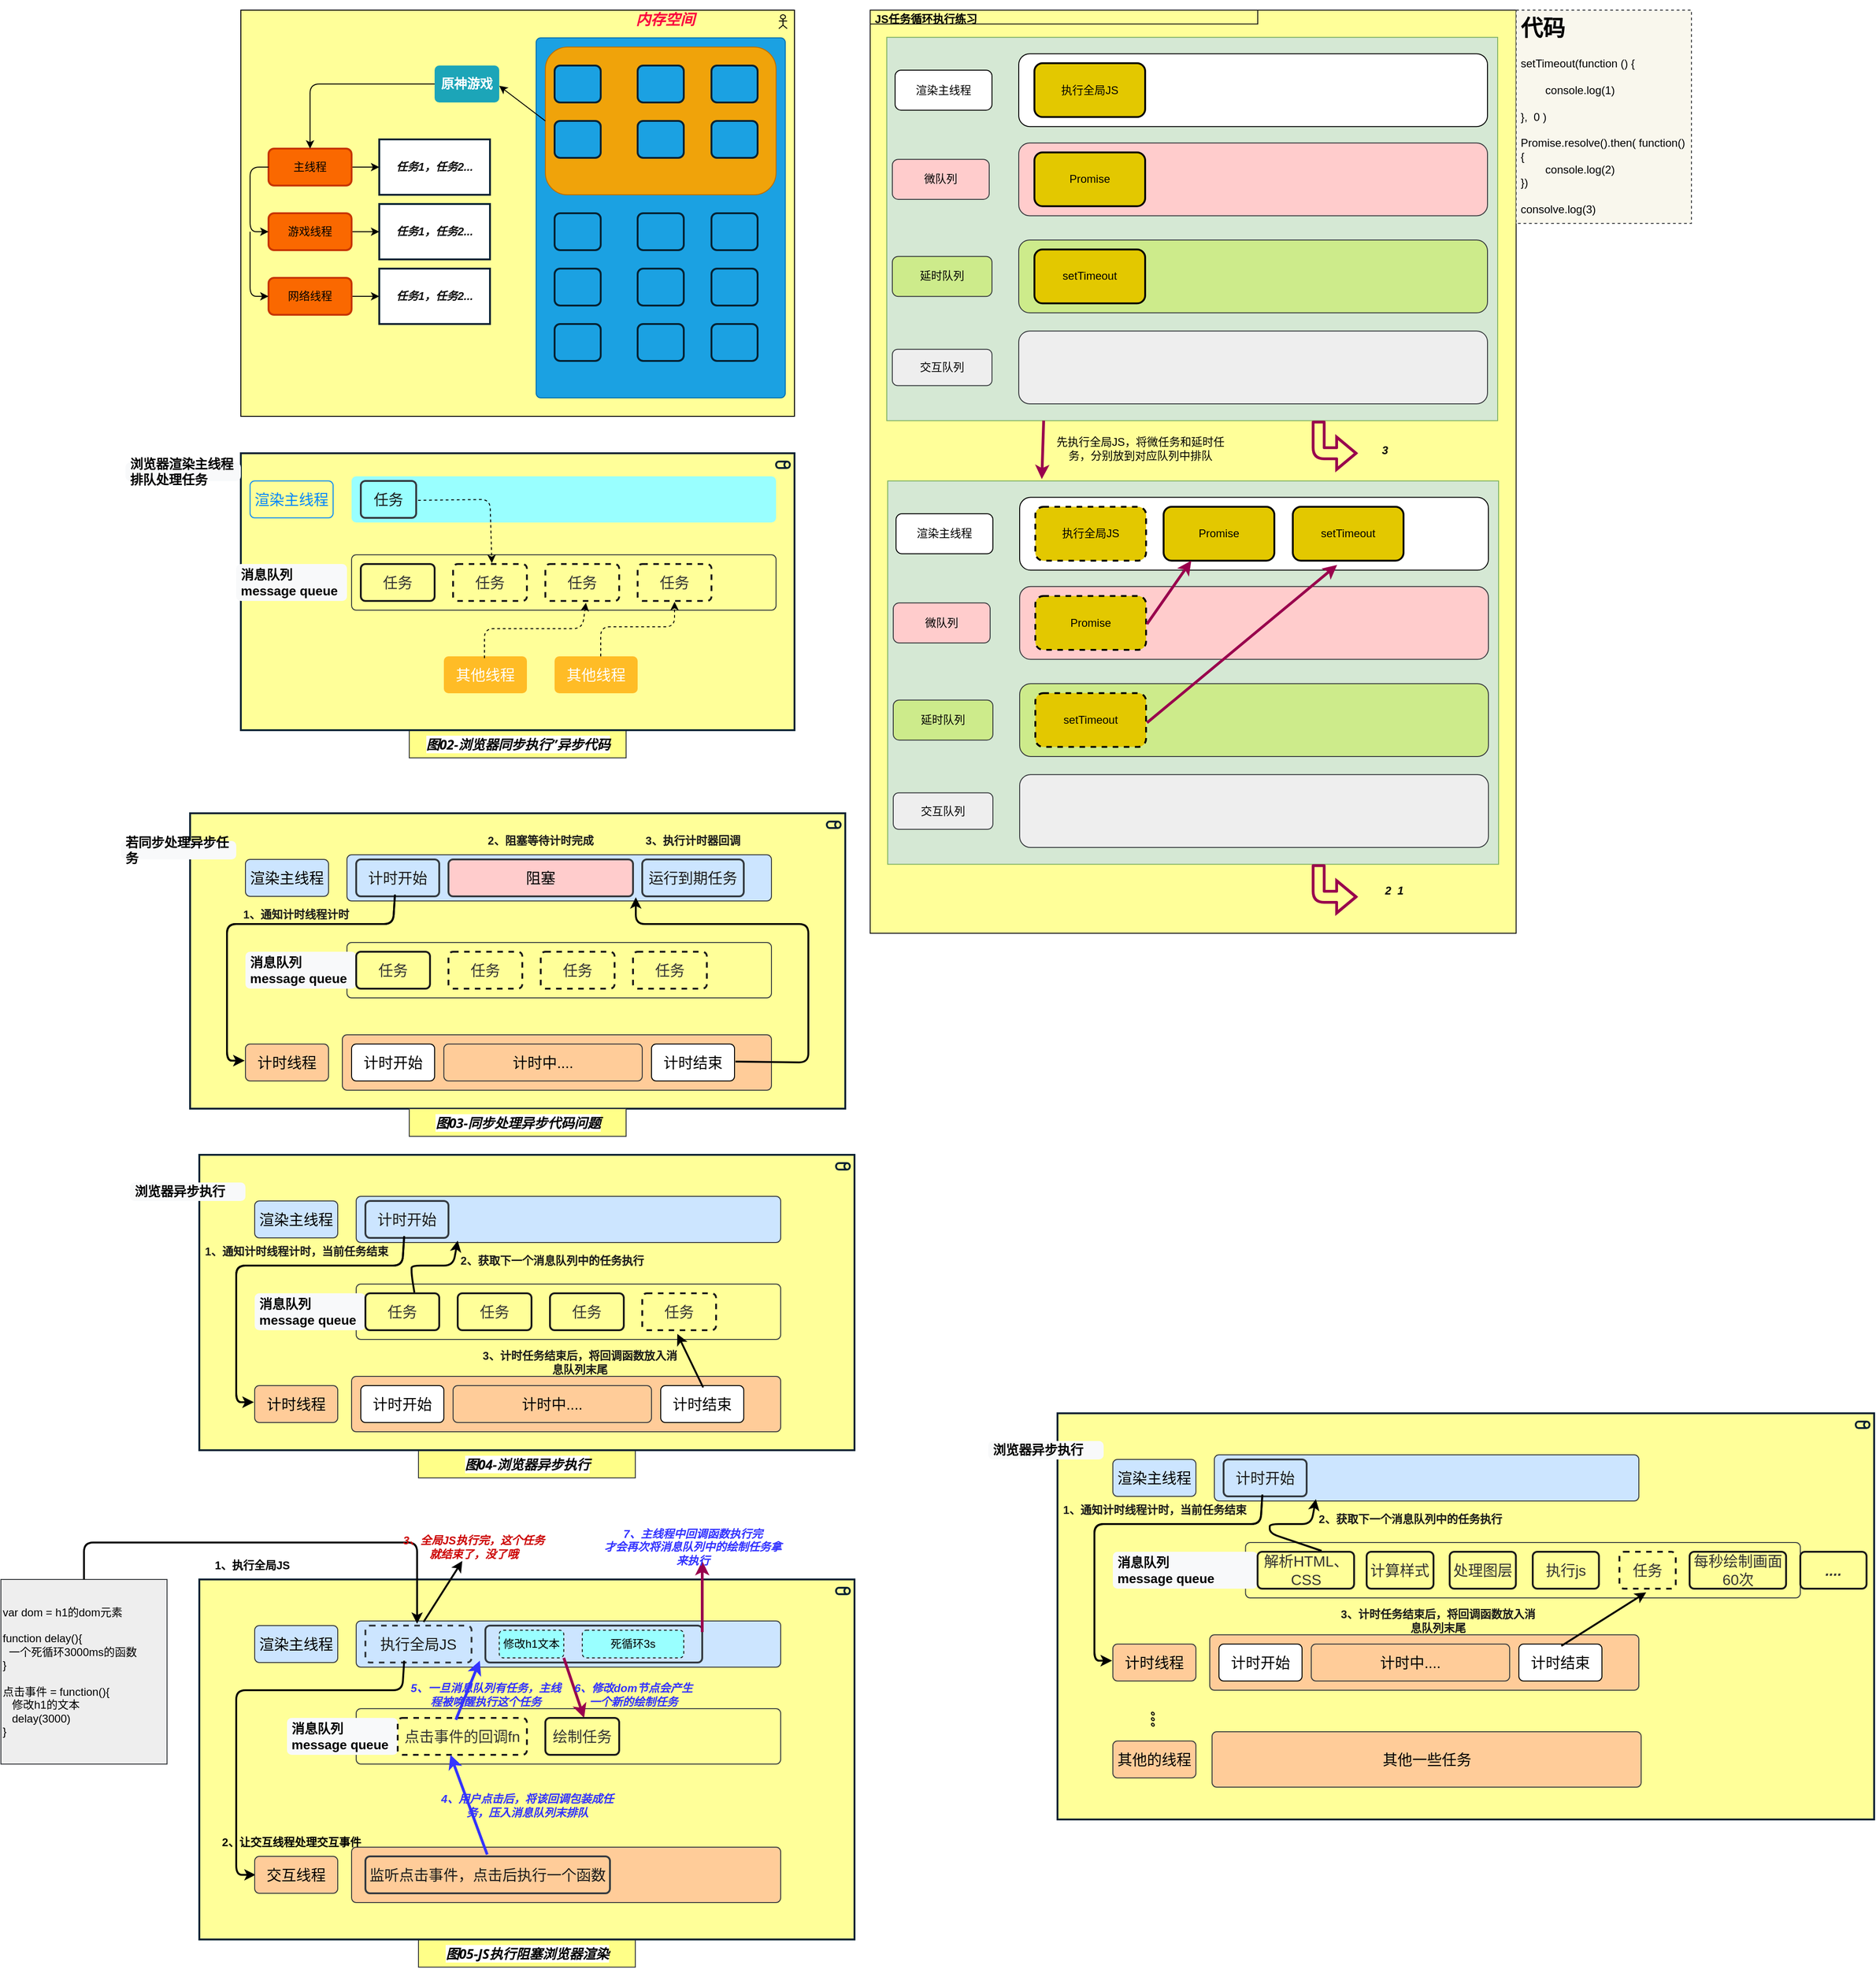 <mxfile>
    <diagram id="hqOSVw0y48SzefA4CBB-" name="第 1 页">
        <mxGraphModel dx="1959" dy="2506" grid="1" gridSize="10" guides="1" tooltips="1" connect="1" arrows="1" fold="1" page="1" pageScale="1" pageWidth="1200" pageHeight="1920" math="0" shadow="0">
            <root>
                <mxCell id="0"/>
                <mxCell id="1" parent="0"/>
                <mxCell id="101" value="" style="group" parent="1" vertex="1" connectable="0">
                    <mxGeometry x="-250" y="870" width="785" height="320" as="geometry"/>
                </mxCell>
                <mxCell id="63" value="" style="html=1;outlineConnect=0;whiteSpace=wrap;fillColor=#ffff99;shape=mxgraph.archimate.application;appType=role;labelBackgroundColor=none;labelBorderColor=none;strokeColor=#052233;strokeWidth=2;fontColor=#0f0f0f;" parent="101" vertex="1">
                    <mxGeometry x="75" width="710" height="320" as="geometry"/>
                </mxCell>
                <mxCell id="64" value="若同步处理异步任务" style="html=1;shadow=0;dashed=0;shape=mxgraph.bootstrap.rrect;rSize=5;strokeColor=none;strokeWidth=1;fillColor=#F8F9FA;fontColor=#000000;whiteSpace=wrap;align=left;verticalAlign=middle;spacingLeft=0;fontStyle=1;fontSize=14;spacing=5;labelBackgroundColor=none;labelBorderColor=none;" parent="101" vertex="1">
                    <mxGeometry y="30" width="125" height="20" as="geometry"/>
                </mxCell>
                <mxCell id="65" value="渲染主线程" style="html=1;shadow=0;dashed=0;shape=mxgraph.bootstrap.rrect;rSize=5;strokeColor=#36393d;strokeWidth=1;fillColor=#cce5ff;whiteSpace=wrap;align=center;verticalAlign=middle;spacingLeft=0;fontStyle=0;fontSize=16;spacing=5;labelBackgroundColor=none;labelBorderColor=none;" parent="101" vertex="1">
                    <mxGeometry x="135" y="50" width="90" height="40" as="geometry"/>
                </mxCell>
                <mxCell id="66" value="" style="html=1;shadow=0;dashed=0;shape=mxgraph.bootstrap.rrect;rSize=5;strokeColor=#36393d;strokeWidth=1;fillColor=#cce5ff;whiteSpace=wrap;align=center;verticalAlign=middle;spacingLeft=0;fontStyle=0;fontSize=16;spacing=5;labelBackgroundColor=none;labelBorderColor=none;" parent="101" vertex="1">
                    <mxGeometry x="245" y="45" width="460" height="50" as="geometry"/>
                </mxCell>
                <mxCell id="67" value="计时开始" style="html=1;shadow=0;dashed=0;shape=mxgraph.bootstrap.rrect;rSize=5;strokeColor=#343A40;strokeWidth=2;fillColor=none;fontColor=#1A1A1A;whiteSpace=wrap;align=center;verticalAlign=middle;spacingLeft=0;fontStyle=0;fontSize=16;spacing=5;labelBackgroundColor=none;labelBorderColor=none;" parent="101" vertex="1">
                    <mxGeometry x="255" y="50" width="90" height="40" as="geometry"/>
                </mxCell>
                <mxCell id="79" value="运行到期任务" style="html=1;shadow=0;dashed=0;shape=mxgraph.bootstrap.rrect;rSize=5;strokeColor=#343A40;strokeWidth=2;fillColor=none;fontColor=#1A1A1A;whiteSpace=wrap;align=center;verticalAlign=middle;spacingLeft=0;fontStyle=0;fontSize=16;spacing=5;labelBackgroundColor=none;labelBorderColor=none;" parent="101" vertex="1">
                    <mxGeometry x="565" y="50" width="110" height="40" as="geometry"/>
                </mxCell>
                <mxCell id="80" value="阻塞" style="html=1;shadow=0;dashed=0;shape=mxgraph.bootstrap.rrect;rSize=5;strokeColor=#36393d;strokeWidth=2;fillColor=#ffcccc;whiteSpace=wrap;align=center;verticalAlign=middle;spacingLeft=0;fontStyle=0;fontSize=16;spacing=5;labelBackgroundColor=none;labelBorderColor=none;" parent="101" vertex="1">
                    <mxGeometry x="355" y="50" width="200" height="40" as="geometry"/>
                </mxCell>
                <mxCell id="87" value="" style="group" parent="101" vertex="1" connectable="0">
                    <mxGeometry x="135" y="240" width="570" height="60" as="geometry"/>
                </mxCell>
                <mxCell id="81" value="计时线程" style="html=1;shadow=0;dashed=0;shape=mxgraph.bootstrap.rrect;rSize=5;strokeColor=#36393d;strokeWidth=1;fillColor=#ffcc99;whiteSpace=wrap;align=center;verticalAlign=middle;spacingLeft=0;fontStyle=0;fontSize=16;spacing=5;labelBackgroundColor=none;labelBorderColor=none;" parent="87" vertex="1">
                    <mxGeometry y="10" width="90" height="40" as="geometry"/>
                </mxCell>
                <mxCell id="82" value="" style="html=1;shadow=0;dashed=0;shape=mxgraph.bootstrap.rrect;rSize=5;strokeColor=#36393d;strokeWidth=1;fillColor=#ffcc99;whiteSpace=wrap;align=center;verticalAlign=middle;spacingLeft=0;fontStyle=0;fontSize=16;spacing=5;labelBackgroundColor=none;labelBorderColor=none;" parent="87" vertex="1">
                    <mxGeometry x="105" width="465" height="60" as="geometry"/>
                </mxCell>
                <mxCell id="83" value="计时开始" style="html=1;shadow=0;dashed=0;shape=mxgraph.bootstrap.rrect;rSize=5;strokeWidth=1;whiteSpace=wrap;align=center;verticalAlign=middle;spacingLeft=0;fontStyle=0;fontSize=16;spacing=5;labelBackgroundColor=none;labelBorderColor=none;" parent="87" vertex="1">
                    <mxGeometry x="115" y="10" width="90" height="40" as="geometry"/>
                </mxCell>
                <mxCell id="85" value="计时中...." style="html=1;shadow=0;dashed=0;shape=mxgraph.bootstrap.rrect;rSize=5;strokeColor=#36393d;strokeWidth=1;fillColor=#ffcc99;whiteSpace=wrap;align=center;verticalAlign=middle;spacingLeft=0;fontStyle=0;fontSize=16;spacing=5;labelBackgroundColor=none;labelBorderColor=none;" parent="87" vertex="1">
                    <mxGeometry x="215" y="10" width="215" height="40" as="geometry"/>
                </mxCell>
                <mxCell id="86" value="计时结束" style="html=1;shadow=0;dashed=0;shape=mxgraph.bootstrap.rrect;rSize=5;strokeWidth=1;whiteSpace=wrap;align=center;verticalAlign=middle;spacingLeft=0;fontStyle=0;fontSize=16;spacing=5;labelBackgroundColor=none;labelBorderColor=none;" parent="87" vertex="1">
                    <mxGeometry x="440" y="10" width="90" height="40" as="geometry"/>
                </mxCell>
                <mxCell id="93" value="" style="group" parent="101" vertex="1" connectable="0">
                    <mxGeometry x="135" y="140" width="570" height="60" as="geometry"/>
                </mxCell>
                <mxCell id="69" value="" style="html=1;shadow=0;dashed=0;shape=mxgraph.bootstrap.rrect;rSize=5;strokeColor=#343A40;strokeWidth=1;fillColor=none;fontColor=#343A40;whiteSpace=wrap;align=center;verticalAlign=middle;spacingLeft=0;fontStyle=0;fontSize=16;spacing=5;labelBackgroundColor=none;labelBorderColor=none;" parent="93" vertex="1">
                    <mxGeometry x="110" width="460" height="60" as="geometry"/>
                </mxCell>
                <mxCell id="73" value="任务" style="html=1;shadow=0;dashed=1;shape=mxgraph.bootstrap.rrect;rSize=5;strokeColor=#1A1A1A;strokeWidth=2;fillColor=none;fontColor=#333333;whiteSpace=wrap;align=center;verticalAlign=middle;spacingLeft=0;fontStyle=0;fontSize=16;spacing=5;labelBackgroundColor=none;labelBorderColor=none;" parent="93" vertex="1">
                    <mxGeometry x="420" y="10" width="80" height="40" as="geometry"/>
                </mxCell>
                <mxCell id="89" value="消息队列&lt;br&gt;message queue" style="html=1;shadow=0;dashed=0;shape=mxgraph.bootstrap.rrect;rSize=5;strokeColor=none;strokeWidth=1;fillColor=#F8F9FA;fontColor=#000000;whiteSpace=wrap;align=left;verticalAlign=middle;spacingLeft=0;fontStyle=1;fontSize=14;spacing=5;labelBackgroundColor=none;labelBorderColor=none;" parent="93" vertex="1">
                    <mxGeometry y="10" width="120" height="40" as="geometry"/>
                </mxCell>
                <mxCell id="90" value="任务" style="html=1;shadow=0;dashed=1;shape=mxgraph.bootstrap.rrect;rSize=5;strokeColor=#1A1A1A;strokeWidth=2;fillColor=none;fontColor=#333333;whiteSpace=wrap;align=center;verticalAlign=middle;spacingLeft=0;fontStyle=0;fontSize=16;spacing=5;labelBackgroundColor=none;labelBorderColor=none;" parent="93" vertex="1">
                    <mxGeometry x="220" y="10" width="80" height="40" as="geometry"/>
                </mxCell>
                <mxCell id="91" value="任务" style="html=1;shadow=0;dashed=0;shape=mxgraph.bootstrap.rrect;rSize=5;strokeColor=#1A1A1A;strokeWidth=2;fillColor=none;fontColor=#333333;whiteSpace=wrap;align=center;verticalAlign=middle;spacingLeft=0;fontStyle=0;fontSize=16;spacing=5;labelBackgroundColor=none;labelBorderColor=none;" parent="93" vertex="1">
                    <mxGeometry x="120" y="10" width="80" height="40" as="geometry"/>
                </mxCell>
                <mxCell id="92" value="任务" style="html=1;shadow=0;dashed=1;shape=mxgraph.bootstrap.rrect;rSize=5;strokeColor=#1A1A1A;strokeWidth=2;fillColor=none;fontColor=#333333;whiteSpace=wrap;align=center;verticalAlign=middle;spacingLeft=0;fontStyle=0;fontSize=16;spacing=5;labelBackgroundColor=none;labelBorderColor=none;" parent="93" vertex="1">
                    <mxGeometry x="320" y="10" width="80" height="40" as="geometry"/>
                </mxCell>
                <mxCell id="95" value="" style="endArrow=classic;html=1;fontColor=#1A1A1A;strokeWidth=2;" parent="101" edge="1">
                    <mxGeometry width="50" height="50" relative="1" as="geometry">
                        <mxPoint x="297" y="88" as="sourcePoint"/>
                        <mxPoint x="134" y="268" as="targetPoint"/>
                        <Array as="points">
                            <mxPoint x="295" y="120"/>
                            <mxPoint x="115" y="120"/>
                            <mxPoint x="115" y="268"/>
                        </Array>
                    </mxGeometry>
                </mxCell>
                <mxCell id="96" value="1、通知计时线程计时" style="text;html=1;strokeColor=none;fillColor=none;align=center;verticalAlign=middle;whiteSpace=wrap;rounded=0;dashed=1;labelBackgroundColor=none;labelBorderColor=none;strokeWidth=2;fontColor=#1A1A1A;fontStyle=1" parent="101" vertex="1">
                    <mxGeometry x="125" y="95" width="130" height="30" as="geometry"/>
                </mxCell>
                <mxCell id="97" value="" style="endArrow=classic;html=1;fontColor=#1A1A1A;strokeWidth=2;" parent="101" edge="1">
                    <mxGeometry width="50" height="50" relative="1" as="geometry">
                        <mxPoint x="297" y="88" as="sourcePoint"/>
                        <mxPoint x="134" y="268" as="targetPoint"/>
                        <Array as="points">
                            <mxPoint x="295" y="120"/>
                            <mxPoint x="115" y="120"/>
                            <mxPoint x="115" y="268"/>
                        </Array>
                    </mxGeometry>
                </mxCell>
                <mxCell id="98" value="" style="endArrow=classic;html=1;fontColor=#1A1A1A;strokeWidth=2;" parent="101" edge="1">
                    <mxGeometry width="50" height="50" relative="1" as="geometry">
                        <mxPoint x="666" y="269" as="sourcePoint"/>
                        <mxPoint x="558" y="91" as="targetPoint"/>
                        <Array as="points">
                            <mxPoint x="745" y="270"/>
                            <mxPoint x="745" y="120"/>
                            <mxPoint x="558" y="120"/>
                        </Array>
                    </mxGeometry>
                </mxCell>
                <mxCell id="99" value="2、阻塞等待计时完成" style="text;html=1;strokeColor=none;fillColor=none;align=center;verticalAlign=middle;whiteSpace=wrap;rounded=0;dashed=1;labelBackgroundColor=none;labelBorderColor=none;strokeWidth=2;fontColor=#1A1A1A;fontStyle=1" parent="101" vertex="1">
                    <mxGeometry x="390" y="15" width="130" height="30" as="geometry"/>
                </mxCell>
                <mxCell id="100" value="3、执行计时器回调" style="text;html=1;strokeColor=none;fillColor=none;align=center;verticalAlign=middle;whiteSpace=wrap;rounded=0;dashed=1;labelBackgroundColor=none;labelBorderColor=none;strokeWidth=2;fontColor=#1A1A1A;fontStyle=1" parent="101" vertex="1">
                    <mxGeometry x="555" y="15" width="130" height="30" as="geometry"/>
                </mxCell>
                <mxCell id="103" value="" style="group" parent="1" vertex="1" connectable="0">
                    <mxGeometry x="-120" y="-10" width="600" height="450" as="geometry"/>
                </mxCell>
                <mxCell id="4" value="" style="html=1;outlineConnect=0;whiteSpace=wrap;fillColor=#ffff99;shape=mxgraph.archimate.application;appType=actor" parent="103" vertex="1">
                    <mxGeometry y="10" width="600" height="440" as="geometry"/>
                </mxCell>
                <mxCell id="6" value="原神游戏" style="html=1;shadow=0;dashed=0;shape=mxgraph.bootstrap.rrect;rSize=5;strokeColor=none;strokeWidth=1;fillColor=#1CA5B8;fontColor=#FFFFFF;whiteSpace=wrap;align=center;verticalAlign=middle;spacingLeft=0;fontStyle=1;fontSize=14;spacing=5;" parent="103" vertex="1">
                    <mxGeometry x="210" y="70" width="70" height="40" as="geometry"/>
                </mxCell>
                <mxCell id="7" value="" style="html=1;shadow=0;dashed=0;shape=mxgraph.bootstrap.rrect;rSize=5;strokeColor=#006EAF;strokeWidth=1;fillColor=#1ba1e2;fontColor=#ffffff;whiteSpace=wrap;align=center;verticalAlign=middle;spacingLeft=0;fontStyle=0;fontSize=16;spacing=5;" parent="103" vertex="1">
                    <mxGeometry x="320" y="40" width="270" height="390" as="geometry"/>
                </mxCell>
                <mxCell id="9" value="内存空间" style="html=1;shadow=0;dashed=0;shape=mxgraph.bootstrap.rrect;rSize=5;strokeColor=none;strokeWidth=1;fillColor=none;fontColor=#FA003E;whiteSpace=wrap;align=center;verticalAlign=middle;spacingLeft=0;fontStyle=3;fontSize=16;spacing=5;" parent="103" vertex="1">
                    <mxGeometry x="410" width="100" height="40" as="geometry"/>
                </mxCell>
                <mxCell id="10" value="" style="rounded=1;whiteSpace=wrap;html=1;fontColor=#000000;fillColor=#f0a30a;strokeColor=#BD7000;" parent="103" vertex="1">
                    <mxGeometry x="330" y="50" width="250" height="160" as="geometry"/>
                </mxCell>
                <mxCell id="11" value="" style="rounded=1;whiteSpace=wrap;html=1;fontColor=#ffffff;labelBorderColor=#1e34dc;labelBackgroundColor=#2cc9af;fillColor=#1ba1e2;strokeColor=#052233;strokeWidth=2;" parent="103" vertex="1">
                    <mxGeometry x="340" y="230" width="50" height="40" as="geometry"/>
                </mxCell>
                <mxCell id="12" value="" style="rounded=1;whiteSpace=wrap;html=1;fontColor=#ffffff;labelBorderColor=#1e34dc;labelBackgroundColor=#2cc9af;fillColor=#1ba1e2;strokeColor=#052233;strokeWidth=2;" parent="103" vertex="1">
                    <mxGeometry x="430" y="230" width="50" height="40" as="geometry"/>
                </mxCell>
                <mxCell id="13" value="" style="rounded=1;whiteSpace=wrap;html=1;fontColor=#ffffff;labelBorderColor=#1e34dc;labelBackgroundColor=#2CC9AF;fillColor=#1ba1e2;strokeColor=#052233;strokeWidth=2;" parent="103" vertex="1">
                    <mxGeometry x="510" y="230" width="50" height="40" as="geometry"/>
                </mxCell>
                <mxCell id="16" value="" style="rounded=1;whiteSpace=wrap;html=1;fontColor=#ffffff;labelBorderColor=#1e34dc;labelBackgroundColor=#2cc9af;fillColor=#1ba1e2;strokeColor=#052233;strokeWidth=2;" parent="103" vertex="1">
                    <mxGeometry x="340" y="290" width="50" height="40" as="geometry"/>
                </mxCell>
                <mxCell id="17" value="" style="rounded=1;whiteSpace=wrap;html=1;fontColor=#ffffff;labelBorderColor=#1e34dc;labelBackgroundColor=#2cc9af;fillColor=#1ba1e2;strokeColor=#052233;strokeWidth=2;" parent="103" vertex="1">
                    <mxGeometry x="430" y="290" width="50" height="40" as="geometry"/>
                </mxCell>
                <mxCell id="18" value="" style="rounded=1;whiteSpace=wrap;html=1;fontColor=#ffffff;labelBorderColor=#1e34dc;labelBackgroundColor=#2cc9af;fillColor=#1ba1e2;strokeColor=#052233;strokeWidth=2;" parent="103" vertex="1">
                    <mxGeometry x="510" y="290" width="50" height="40" as="geometry"/>
                </mxCell>
                <mxCell id="19" value="" style="rounded=1;whiteSpace=wrap;html=1;fontColor=#ffffff;labelBorderColor=#1e34dc;labelBackgroundColor=#2cc9af;fillColor=#1ba1e2;strokeColor=#052233;strokeWidth=2;" parent="103" vertex="1">
                    <mxGeometry x="340" y="350" width="50" height="40" as="geometry"/>
                </mxCell>
                <mxCell id="20" value="" style="rounded=1;whiteSpace=wrap;html=1;fontColor=#ffffff;labelBorderColor=#1e34dc;labelBackgroundColor=#2cc9af;fillColor=#1ba1e2;strokeColor=#052233;strokeWidth=2;" parent="103" vertex="1">
                    <mxGeometry x="430" y="350" width="50" height="40" as="geometry"/>
                </mxCell>
                <mxCell id="21" value="" style="rounded=1;whiteSpace=wrap;html=1;fontColor=#ffffff;labelBorderColor=#1e34dc;labelBackgroundColor=#2cc9af;fillColor=#1ba1e2;strokeColor=#052233;strokeWidth=2;" parent="103" vertex="1">
                    <mxGeometry x="510" y="350" width="50" height="40" as="geometry"/>
                </mxCell>
                <mxCell id="24" value="" style="rounded=1;whiteSpace=wrap;html=1;fontColor=#ffffff;labelBorderColor=#1e34dc;labelBackgroundColor=#2cc9af;fillColor=#1ba1e2;strokeColor=#052233;strokeWidth=2;" parent="103" vertex="1">
                    <mxGeometry x="340" y="70" width="50" height="40" as="geometry"/>
                </mxCell>
                <mxCell id="25" value="" style="rounded=1;whiteSpace=wrap;html=1;fontColor=#ffffff;labelBorderColor=#1e34dc;labelBackgroundColor=#2cc9af;fillColor=#1ba1e2;strokeColor=#052233;strokeWidth=2;" parent="103" vertex="1">
                    <mxGeometry x="430" y="70" width="50" height="40" as="geometry"/>
                </mxCell>
                <mxCell id="26" value="" style="rounded=1;whiteSpace=wrap;html=1;fontColor=#ffffff;labelBorderColor=#1e34dc;labelBackgroundColor=#2CC9AF;fillColor=#1ba1e2;strokeColor=#052233;strokeWidth=2;" parent="103" vertex="1">
                    <mxGeometry x="510" y="70" width="50" height="40" as="geometry"/>
                </mxCell>
                <mxCell id="27" value="" style="rounded=1;whiteSpace=wrap;html=1;fontColor=#ffffff;labelBorderColor=#1e34dc;labelBackgroundColor=#2cc9af;fillColor=#1ba1e2;strokeColor=#052233;strokeWidth=2;" parent="103" vertex="1">
                    <mxGeometry x="340" y="130" width="50" height="40" as="geometry"/>
                </mxCell>
                <mxCell id="28" value="" style="rounded=1;whiteSpace=wrap;html=1;fontColor=#ffffff;labelBorderColor=#1e34dc;labelBackgroundColor=#2cc9af;fillColor=#1ba1e2;strokeColor=#052233;strokeWidth=2;" parent="103" vertex="1">
                    <mxGeometry x="430" y="130" width="50" height="40" as="geometry"/>
                </mxCell>
                <mxCell id="29" value="" style="rounded=1;whiteSpace=wrap;html=1;fontColor=#ffffff;labelBorderColor=#1e34dc;labelBackgroundColor=#2CC9AF;fillColor=#1ba1e2;strokeColor=#052233;strokeWidth=2;" parent="103" vertex="1">
                    <mxGeometry x="510" y="130" width="50" height="40" as="geometry"/>
                </mxCell>
                <mxCell id="30" value="" style="endArrow=classic;html=1;fontColor=#FA003E;exitX=0;exitY=0.5;exitDx=0;exitDy=0;entryX=1;entryY=0.55;entryDx=0;entryDy=0;entryPerimeter=0;" parent="103" source="10" target="6" edge="1">
                    <mxGeometry width="50" height="50" relative="1" as="geometry">
                        <mxPoint x="190" y="250" as="sourcePoint"/>
                        <mxPoint x="240" y="200" as="targetPoint"/>
                    </mxGeometry>
                </mxCell>
                <mxCell id="31" value="任务1，任务2..." style="rounded=0;whiteSpace=wrap;html=1;labelBackgroundColor=none;labelBorderColor=none;strokeColor=#052233;strokeWidth=2;fontColor=#0f0f0f;fontStyle=3" parent="103" vertex="1">
                    <mxGeometry x="150" y="150" width="120" height="60" as="geometry"/>
                </mxCell>
                <mxCell id="32" value="任务1，任务2..." style="rounded=0;whiteSpace=wrap;html=1;labelBackgroundColor=none;labelBorderColor=none;strokeColor=#052233;strokeWidth=2;fontColor=#0f0f0f;fontStyle=3" parent="103" vertex="1">
                    <mxGeometry x="150" y="220" width="120" height="60" as="geometry"/>
                </mxCell>
                <mxCell id="34" value="任务1，任务2..." style="rounded=0;whiteSpace=wrap;html=1;labelBackgroundColor=none;labelBorderColor=none;strokeColor=#052233;strokeWidth=2;fontColor=#0f0f0f;fontStyle=3" parent="103" vertex="1">
                    <mxGeometry x="150" y="290" width="120" height="60" as="geometry"/>
                </mxCell>
                <mxCell id="41" value="" style="edgeStyle=none;html=1;fontColor=#0f0f0f;" parent="103" source="35" target="31" edge="1">
                    <mxGeometry relative="1" as="geometry"/>
                </mxCell>
                <mxCell id="35" value="主线程" style="rounded=1;whiteSpace=wrap;html=1;labelBackgroundColor=none;labelBorderColor=none;strokeColor=#C73500;strokeWidth=2;fontColor=#000000;fillColor=#fa6800;" parent="103" vertex="1">
                    <mxGeometry x="30" y="160" width="90" height="40" as="geometry"/>
                </mxCell>
                <mxCell id="42" value="" style="edgeStyle=none;html=1;fontColor=#0f0f0f;" parent="103" source="36" target="32" edge="1">
                    <mxGeometry relative="1" as="geometry"/>
                </mxCell>
                <mxCell id="36" value="游戏线程" style="rounded=1;whiteSpace=wrap;html=1;labelBackgroundColor=none;labelBorderColor=none;strokeColor=#C73500;strokeWidth=2;fontColor=#000000;fillColor=#fa6800;" parent="103" vertex="1">
                    <mxGeometry x="30" y="230" width="90" height="40" as="geometry"/>
                </mxCell>
                <mxCell id="43" value="" style="edgeStyle=none;html=1;fontColor=#0f0f0f;" parent="103" source="38" target="34" edge="1">
                    <mxGeometry relative="1" as="geometry"/>
                </mxCell>
                <mxCell id="38" value="网络线程" style="rounded=1;whiteSpace=wrap;html=1;labelBackgroundColor=none;labelBorderColor=none;strokeColor=#C73500;strokeWidth=2;fontColor=#000000;fillColor=#fa6800;" parent="103" vertex="1">
                    <mxGeometry x="30" y="300" width="90" height="40" as="geometry"/>
                </mxCell>
                <mxCell id="40" value="" style="endArrow=classic;html=1;fontColor=#0f0f0f;entryX=0.5;entryY=0;entryDx=0;entryDy=0;" parent="103" target="35" edge="1">
                    <mxGeometry width="50" height="50" relative="1" as="geometry">
                        <mxPoint x="210" y="90" as="sourcePoint"/>
                        <mxPoint x="110" y="60" as="targetPoint"/>
                        <Array as="points">
                            <mxPoint x="75" y="90"/>
                        </Array>
                    </mxGeometry>
                </mxCell>
                <mxCell id="44" value="" style="endArrow=classic;html=1;fontColor=#0f0f0f;exitX=0;exitY=0.5;exitDx=0;exitDy=0;entryX=0;entryY=0.5;entryDx=0;entryDy=0;" parent="103" source="35" target="36" edge="1">
                    <mxGeometry width="50" height="50" relative="1" as="geometry">
                        <mxPoint x="30" y="130" as="sourcePoint"/>
                        <mxPoint x="80" y="80" as="targetPoint"/>
                        <Array as="points">
                            <mxPoint x="10" y="180"/>
                            <mxPoint x="10" y="250"/>
                        </Array>
                    </mxGeometry>
                </mxCell>
                <mxCell id="45" value="" style="endArrow=classic;html=1;fontColor=#0f0f0f;entryX=0;entryY=0.5;entryDx=0;entryDy=0;" parent="103" target="38" edge="1">
                    <mxGeometry width="50" height="50" relative="1" as="geometry">
                        <mxPoint x="10" y="250" as="sourcePoint"/>
                        <mxPoint x="-10" y="300" as="targetPoint"/>
                        <Array as="points">
                            <mxPoint x="10" y="320"/>
                        </Array>
                    </mxGeometry>
                </mxCell>
                <mxCell id="105" value="" style="group" parent="1" vertex="1" connectable="0">
                    <mxGeometry x="-245" y="480" width="725" height="330" as="geometry"/>
                </mxCell>
                <mxCell id="104" value="&lt;span style=&quot;font-family: &amp;quot;Open Sans&amp;quot;, &amp;quot;Clear Sans&amp;quot;, &amp;quot;Helvetica Neue&amp;quot;, Helvetica, Arial, &amp;quot;Segoe UI Emoji&amp;quot;, sans-serif; font-size: 14.4px; text-align: start; background-color: rgb(255, 255, 255);&quot;&gt;图02-浏览器同步执行”异步代码&lt;/span&gt;" style="text;html=1;strokeColor=#36393d;fillColor=#ffff88;align=center;verticalAlign=middle;whiteSpace=wrap;rounded=0;labelBackgroundColor=none;labelBorderColor=none;strokeWidth=1;fontStyle=3" parent="105" vertex="1">
                    <mxGeometry x="307.5" y="300" width="235" height="30" as="geometry"/>
                </mxCell>
                <mxCell id="47" value="" style="html=1;outlineConnect=0;whiteSpace=wrap;fillColor=#ffff99;shape=mxgraph.archimate.application;appType=role;labelBackgroundColor=none;labelBorderColor=none;strokeColor=#052233;strokeWidth=2;fontColor=#0f0f0f;" parent="105" vertex="1">
                    <mxGeometry x="125" width="600" height="300" as="geometry"/>
                </mxCell>
                <mxCell id="48" value="浏览器渲染主线程排队处理任务" style="html=1;shadow=0;dashed=0;shape=mxgraph.bootstrap.rrect;rSize=5;strokeColor=none;strokeWidth=1;fillColor=#F8F9FA;fontColor=#000000;whiteSpace=wrap;align=left;verticalAlign=middle;spacingLeft=0;fontStyle=1;fontSize=14;spacing=5;labelBackgroundColor=none;labelBorderColor=none;" parent="105" vertex="1">
                    <mxGeometry y="10" width="125" height="20" as="geometry"/>
                </mxCell>
                <mxCell id="49" value="渲染主线程" style="html=1;shadow=0;dashed=0;shape=mxgraph.bootstrap.rrect;rSize=5;strokeColor=#0085FC;strokeWidth=1;fillColor=none;fontColor=#0085FC;whiteSpace=wrap;align=center;verticalAlign=middle;spacingLeft=0;fontStyle=0;fontSize=16;spacing=5;labelBackgroundColor=none;labelBorderColor=none;" parent="105" vertex="1">
                    <mxGeometry x="135" y="30" width="90" height="40" as="geometry"/>
                </mxCell>
                <mxCell id="50" value="" style="html=1;shadow=0;dashed=0;shape=mxgraph.bootstrap.rrect;rSize=5;strokeColor=none;strokeWidth=1;fillColor=#99FFFF;fontColor=#FFFFFF;whiteSpace=wrap;align=center;verticalAlign=middle;spacingLeft=0;fontStyle=0;fontSize=16;spacing=5;labelBackgroundColor=none;labelBorderColor=none;" parent="105" vertex="1">
                    <mxGeometry x="245" y="25" width="460" height="50" as="geometry"/>
                </mxCell>
                <mxCell id="51" value="任务" style="html=1;shadow=0;dashed=0;shape=mxgraph.bootstrap.rrect;rSize=5;strokeColor=#343A40;strokeWidth=2;fillColor=none;fontColor=#1A1A1A;whiteSpace=wrap;align=center;verticalAlign=middle;spacingLeft=0;fontStyle=0;fontSize=16;spacing=5;labelBackgroundColor=none;labelBorderColor=none;" parent="105" vertex="1">
                    <mxGeometry x="255" y="30" width="60" height="40" as="geometry"/>
                </mxCell>
                <mxCell id="52" value="消息队列&lt;br&gt;message queue" style="html=1;shadow=0;dashed=0;shape=mxgraph.bootstrap.rrect;rSize=5;strokeColor=none;strokeWidth=1;fillColor=#F8F9FA;fontColor=#000000;whiteSpace=wrap;align=left;verticalAlign=middle;spacingLeft=0;fontStyle=1;fontSize=14;spacing=5;labelBackgroundColor=none;labelBorderColor=none;" parent="105" vertex="1">
                    <mxGeometry x="120" y="120" width="120" height="40" as="geometry"/>
                </mxCell>
                <mxCell id="53" value="" style="html=1;shadow=0;dashed=0;shape=mxgraph.bootstrap.rrect;rSize=5;strokeColor=#343A40;strokeWidth=1;fillColor=none;fontColor=#343A40;whiteSpace=wrap;align=center;verticalAlign=middle;spacingLeft=0;fontStyle=0;fontSize=16;spacing=5;labelBackgroundColor=none;labelBorderColor=none;" parent="105" vertex="1">
                    <mxGeometry x="245" y="110" width="460" height="60" as="geometry"/>
                </mxCell>
                <mxCell id="54" value="任务" style="html=1;shadow=0;dashed=0;shape=mxgraph.bootstrap.rrect;rSize=5;strokeColor=#1A1A1A;strokeWidth=2;fillColor=none;fontColor=#333333;whiteSpace=wrap;align=center;verticalAlign=middle;spacingLeft=0;fontStyle=0;fontSize=16;spacing=5;labelBackgroundColor=none;labelBorderColor=none;" parent="105" vertex="1">
                    <mxGeometry x="255" y="120" width="80" height="40" as="geometry"/>
                </mxCell>
                <mxCell id="55" value="任务" style="html=1;shadow=0;dashed=1;shape=mxgraph.bootstrap.rrect;rSize=5;strokeColor=#1A1A1A;strokeWidth=2;fillColor=none;fontColor=#333333;whiteSpace=wrap;align=center;verticalAlign=middle;spacingLeft=0;fontStyle=0;fontSize=16;spacing=5;labelBackgroundColor=none;labelBorderColor=none;" parent="105" vertex="1">
                    <mxGeometry x="355" y="120" width="80" height="40" as="geometry"/>
                </mxCell>
                <mxCell id="56" value="任务" style="html=1;shadow=0;dashed=1;shape=mxgraph.bootstrap.rrect;rSize=5;strokeColor=#1A1A1A;strokeWidth=2;fillColor=none;fontColor=#333333;whiteSpace=wrap;align=center;verticalAlign=middle;spacingLeft=0;fontStyle=0;fontSize=16;spacing=5;labelBackgroundColor=none;labelBorderColor=none;" parent="105" vertex="1">
                    <mxGeometry x="455" y="120" width="80" height="40" as="geometry"/>
                </mxCell>
                <mxCell id="57" value="任务" style="html=1;shadow=0;dashed=1;shape=mxgraph.bootstrap.rrect;rSize=5;strokeColor=#1A1A1A;strokeWidth=2;fillColor=none;fontColor=#333333;whiteSpace=wrap;align=center;verticalAlign=middle;spacingLeft=0;fontStyle=0;fontSize=16;spacing=5;labelBackgroundColor=none;labelBorderColor=none;" parent="105" vertex="1">
                    <mxGeometry x="555" y="120" width="80" height="40" as="geometry"/>
                </mxCell>
                <mxCell id="58" value="" style="endArrow=classic;html=1;fontColor=#333333;entryX=0.525;entryY=-0.025;entryDx=0;entryDy=0;entryPerimeter=0;dashed=1;" parent="105" target="55" edge="1">
                    <mxGeometry width="50" height="50" relative="1" as="geometry">
                        <mxPoint x="317" y="51" as="sourcePoint"/>
                        <mxPoint x="15" y="-40" as="targetPoint"/>
                        <Array as="points">
                            <mxPoint x="395" y="50"/>
                        </Array>
                    </mxGeometry>
                </mxCell>
                <mxCell id="59" value="其他线程" style="html=1;shadow=0;dashed=0;shape=mxgraph.bootstrap.rrect;rSize=5;strokeColor=none;strokeWidth=1;fillColor=#FFBC26;fontColor=#FFFFFF;whiteSpace=wrap;align=center;verticalAlign=middle;spacingLeft=0;fontStyle=0;fontSize=16;spacing=5;labelBackgroundColor=none;labelBorderColor=none;" parent="105" vertex="1">
                    <mxGeometry x="345" y="220" width="90" height="40" as="geometry"/>
                </mxCell>
                <mxCell id="60" value="其他线程" style="html=1;shadow=0;dashed=0;shape=mxgraph.bootstrap.rrect;rSize=5;strokeColor=none;strokeWidth=1;fillColor=#FFBC26;fontColor=#FFFFFF;whiteSpace=wrap;align=center;verticalAlign=middle;spacingLeft=0;fontStyle=0;fontSize=16;spacing=5;labelBackgroundColor=none;labelBorderColor=none;" parent="105" vertex="1">
                    <mxGeometry x="465" y="220" width="90" height="40" as="geometry"/>
                </mxCell>
                <mxCell id="61" value="" style="endArrow=classic;html=1;dashed=1;fontColor=#1A1A1A;exitX=0.489;exitY=0.05;exitDx=0;exitDy=0;exitPerimeter=0;entryX=0.55;entryY=1.05;entryDx=0;entryDy=0;entryPerimeter=0;" parent="105" source="59" target="56" edge="1">
                    <mxGeometry width="50" height="50" relative="1" as="geometry">
                        <mxPoint x="385" y="360" as="sourcePoint"/>
                        <mxPoint x="435" y="310" as="targetPoint"/>
                        <Array as="points">
                            <mxPoint x="389" y="190"/>
                            <mxPoint x="495" y="190"/>
                        </Array>
                    </mxGeometry>
                </mxCell>
                <mxCell id="62" value="" style="endArrow=classic;html=1;dashed=1;fontColor=#1A1A1A;exitX=0.489;exitY=0.05;exitDx=0;exitDy=0;exitPerimeter=0;entryX=0.5;entryY=1.025;entryDx=0;entryDy=0;entryPerimeter=0;" parent="105" target="57" edge="1">
                    <mxGeometry width="50" height="50" relative="1" as="geometry">
                        <mxPoint x="515.01" y="220" as="sourcePoint"/>
                        <mxPoint x="625" y="160" as="targetPoint"/>
                        <Array as="points">
                            <mxPoint x="515" y="188"/>
                            <mxPoint x="595" y="188"/>
                        </Array>
                    </mxGeometry>
                </mxCell>
                <mxCell id="106" value="&lt;span style=&quot;font-family: &amp;quot;Open Sans&amp;quot;, &amp;quot;Clear Sans&amp;quot;, &amp;quot;Helvetica Neue&amp;quot;, Helvetica, Arial, &amp;quot;Segoe UI Emoji&amp;quot;, sans-serif; font-size: 14.4px; text-align: start; background-color: rgb(255, 255, 255);&quot;&gt;图03-同步处理异步代码问题&lt;/span&gt;" style="text;html=1;strokeColor=#36393d;fillColor=#ffff88;align=center;verticalAlign=middle;whiteSpace=wrap;rounded=0;labelBackgroundColor=none;labelBorderColor=none;strokeWidth=1;fontStyle=3" parent="1" vertex="1">
                    <mxGeometry x="62.5" y="1190" width="235" height="30" as="geometry"/>
                </mxCell>
                <mxCell id="142" value="" style="group" parent="1" vertex="1" connectable="0">
                    <mxGeometry x="-240" y="1240" width="785" height="350" as="geometry"/>
                </mxCell>
                <mxCell id="134" value="&lt;span style=&quot;font-family: &amp;quot;Open Sans&amp;quot;, &amp;quot;Clear Sans&amp;quot;, &amp;quot;Helvetica Neue&amp;quot;, Helvetica, Arial, &amp;quot;Segoe UI Emoji&amp;quot;, sans-serif; font-size: 14.4px; text-align: start; background-color: rgb(255, 255, 255);&quot;&gt;图04-浏览器异步执行&lt;/span&gt;" style="text;html=1;strokeColor=#36393d;fillColor=#ffff88;align=center;verticalAlign=middle;whiteSpace=wrap;rounded=0;labelBackgroundColor=none;labelBorderColor=none;strokeWidth=1;fontStyle=3" parent="142" vertex="1">
                    <mxGeometry x="312.5" y="320" width="235" height="30" as="geometry"/>
                </mxCell>
                <mxCell id="108" value="" style="html=1;outlineConnect=0;whiteSpace=wrap;fillColor=#ffff99;shape=mxgraph.archimate.application;appType=role;labelBackgroundColor=none;labelBorderColor=none;strokeColor=#052233;strokeWidth=2;fontColor=#0f0f0f;" parent="142" vertex="1">
                    <mxGeometry x="75" width="710" height="320" as="geometry"/>
                </mxCell>
                <mxCell id="109" value="浏览器异步执行" style="html=1;shadow=0;dashed=0;shape=mxgraph.bootstrap.rrect;rSize=5;strokeColor=none;strokeWidth=1;fillColor=#F8F9FA;fontColor=#000000;whiteSpace=wrap;align=left;verticalAlign=middle;spacingLeft=0;fontStyle=1;fontSize=14;spacing=5;labelBackgroundColor=none;labelBorderColor=none;" parent="142" vertex="1">
                    <mxGeometry y="30" width="125" height="20" as="geometry"/>
                </mxCell>
                <mxCell id="110" value="渲染主线程" style="html=1;shadow=0;dashed=0;shape=mxgraph.bootstrap.rrect;rSize=5;strokeColor=#36393d;strokeWidth=1;fillColor=#cce5ff;whiteSpace=wrap;align=center;verticalAlign=middle;spacingLeft=0;fontStyle=0;fontSize=16;spacing=5;labelBackgroundColor=none;labelBorderColor=none;" parent="142" vertex="1">
                    <mxGeometry x="135" y="50" width="90" height="40" as="geometry"/>
                </mxCell>
                <mxCell id="111" value="" style="html=1;shadow=0;dashed=0;shape=mxgraph.bootstrap.rrect;rSize=5;strokeColor=#36393d;strokeWidth=1;fillColor=#cce5ff;whiteSpace=wrap;align=center;verticalAlign=middle;spacingLeft=0;fontStyle=0;fontSize=16;spacing=5;labelBackgroundColor=none;labelBorderColor=none;" parent="142" vertex="1">
                    <mxGeometry x="245" y="45" width="460" height="50" as="geometry"/>
                </mxCell>
                <mxCell id="112" value="计时开始" style="html=1;shadow=0;dashed=0;shape=mxgraph.bootstrap.rrect;rSize=5;strokeColor=#343A40;strokeWidth=2;fillColor=none;fontColor=#1A1A1A;whiteSpace=wrap;align=center;verticalAlign=middle;spacingLeft=0;fontStyle=0;fontSize=16;spacing=5;labelBackgroundColor=none;labelBorderColor=none;" parent="142" vertex="1">
                    <mxGeometry x="255" y="50" width="90" height="40" as="geometry"/>
                </mxCell>
                <mxCell id="115" value="" style="group" parent="142" vertex="1" connectable="0">
                    <mxGeometry x="135" y="240" width="570" height="60" as="geometry"/>
                </mxCell>
                <mxCell id="116" value="计时线程" style="html=1;shadow=0;dashed=0;shape=mxgraph.bootstrap.rrect;rSize=5;strokeColor=#36393d;strokeWidth=1;fillColor=#ffcc99;whiteSpace=wrap;align=center;verticalAlign=middle;spacingLeft=0;fontStyle=0;fontSize=16;spacing=5;labelBackgroundColor=none;labelBorderColor=none;" parent="115" vertex="1">
                    <mxGeometry y="10" width="90" height="40" as="geometry"/>
                </mxCell>
                <mxCell id="117" value="" style="html=1;shadow=0;dashed=0;shape=mxgraph.bootstrap.rrect;rSize=5;strokeColor=#36393d;strokeWidth=1;fillColor=#ffcc99;whiteSpace=wrap;align=center;verticalAlign=middle;spacingLeft=0;fontStyle=0;fontSize=16;spacing=5;labelBackgroundColor=none;labelBorderColor=none;" parent="115" vertex="1">
                    <mxGeometry x="105" width="465" height="60" as="geometry"/>
                </mxCell>
                <mxCell id="118" value="计时开始" style="html=1;shadow=0;dashed=0;shape=mxgraph.bootstrap.rrect;rSize=5;strokeWidth=1;whiteSpace=wrap;align=center;verticalAlign=middle;spacingLeft=0;fontStyle=0;fontSize=16;spacing=5;labelBackgroundColor=none;labelBorderColor=none;" parent="115" vertex="1">
                    <mxGeometry x="115" y="10" width="90" height="40" as="geometry"/>
                </mxCell>
                <mxCell id="119" value="计时中...." style="html=1;shadow=0;dashed=0;shape=mxgraph.bootstrap.rrect;rSize=5;strokeColor=#36393d;strokeWidth=1;fillColor=#ffcc99;whiteSpace=wrap;align=center;verticalAlign=middle;spacingLeft=0;fontStyle=0;fontSize=16;spacing=5;labelBackgroundColor=none;labelBorderColor=none;" parent="115" vertex="1">
                    <mxGeometry x="215" y="10" width="215" height="40" as="geometry"/>
                </mxCell>
                <mxCell id="120" value="计时结束" style="html=1;shadow=0;dashed=0;shape=mxgraph.bootstrap.rrect;rSize=5;strokeWidth=1;whiteSpace=wrap;align=center;verticalAlign=middle;spacingLeft=0;fontStyle=0;fontSize=16;spacing=5;labelBackgroundColor=none;labelBorderColor=none;" parent="115" vertex="1">
                    <mxGeometry x="440" y="10" width="90" height="40" as="geometry"/>
                </mxCell>
                <mxCell id="121" value="" style="group" parent="142" vertex="1" connectable="0">
                    <mxGeometry x="135" y="140" width="570" height="60" as="geometry"/>
                </mxCell>
                <mxCell id="122" value="" style="html=1;shadow=0;dashed=0;shape=mxgraph.bootstrap.rrect;rSize=5;strokeColor=#343A40;strokeWidth=1;fillColor=none;fontColor=#343A40;whiteSpace=wrap;align=center;verticalAlign=middle;spacingLeft=0;fontStyle=0;fontSize=16;spacing=5;labelBackgroundColor=none;labelBorderColor=none;" parent="121" vertex="1">
                    <mxGeometry x="110" width="460" height="60" as="geometry"/>
                </mxCell>
                <mxCell id="123" value="任务" style="html=1;shadow=0;dashed=1;shape=mxgraph.bootstrap.rrect;rSize=5;strokeColor=#1A1A1A;strokeWidth=2;fillColor=none;fontColor=#333333;whiteSpace=wrap;align=center;verticalAlign=middle;spacingLeft=0;fontStyle=0;fontSize=16;spacing=5;labelBackgroundColor=none;labelBorderColor=none;" parent="121" vertex="1">
                    <mxGeometry x="420" y="10" width="80" height="40" as="geometry"/>
                </mxCell>
                <mxCell id="124" value="消息队列&lt;br&gt;message queue" style="html=1;shadow=0;dashed=0;shape=mxgraph.bootstrap.rrect;rSize=5;strokeColor=none;strokeWidth=1;fillColor=#F8F9FA;fontColor=#000000;whiteSpace=wrap;align=left;verticalAlign=middle;spacingLeft=0;fontStyle=1;fontSize=14;spacing=5;labelBackgroundColor=none;labelBorderColor=none;" parent="121" vertex="1">
                    <mxGeometry y="10" width="120" height="40" as="geometry"/>
                </mxCell>
                <mxCell id="125" value="任务" style="html=1;shadow=0;shape=mxgraph.bootstrap.rrect;rSize=5;strokeColor=#1A1A1A;strokeWidth=2;fillColor=none;fontColor=#333333;whiteSpace=wrap;align=center;verticalAlign=middle;spacingLeft=0;fontStyle=0;fontSize=16;spacing=5;labelBackgroundColor=none;labelBorderColor=none;" parent="121" vertex="1">
                    <mxGeometry x="220" y="10" width="80" height="40" as="geometry"/>
                </mxCell>
                <mxCell id="126" value="任务" style="html=1;shadow=0;dashed=0;shape=mxgraph.bootstrap.rrect;rSize=5;strokeColor=#1A1A1A;strokeWidth=2;fillColor=none;fontColor=#333333;whiteSpace=wrap;align=center;verticalAlign=middle;spacingLeft=0;fontStyle=0;fontSize=16;spacing=5;labelBackgroundColor=none;labelBorderColor=none;" parent="121" vertex="1">
                    <mxGeometry x="120" y="10" width="80" height="40" as="geometry"/>
                </mxCell>
                <mxCell id="127" value="任务" style="html=1;shadow=0;shape=mxgraph.bootstrap.rrect;rSize=5;strokeColor=#1A1A1A;strokeWidth=2;fillColor=none;fontColor=#333333;whiteSpace=wrap;align=center;verticalAlign=middle;spacingLeft=0;fontStyle=0;fontSize=16;spacing=5;labelBackgroundColor=none;labelBorderColor=none;" parent="121" vertex="1">
                    <mxGeometry x="320" y="10" width="80" height="40" as="geometry"/>
                </mxCell>
                <mxCell id="128" value="" style="endArrow=classic;html=1;fontColor=#1A1A1A;strokeWidth=2;" parent="142" edge="1">
                    <mxGeometry width="50" height="50" relative="1" as="geometry">
                        <mxPoint x="297" y="88" as="sourcePoint"/>
                        <mxPoint x="134" y="268" as="targetPoint"/>
                        <Array as="points">
                            <mxPoint x="295" y="120"/>
                            <mxPoint x="115" y="120"/>
                            <mxPoint x="115" y="268"/>
                        </Array>
                    </mxGeometry>
                </mxCell>
                <mxCell id="129" value="1、通知计时线程计时，当前任务结束" style="text;html=1;strokeColor=none;fillColor=none;align=center;verticalAlign=middle;whiteSpace=wrap;rounded=0;dashed=1;labelBackgroundColor=none;labelBorderColor=none;strokeWidth=2;fontColor=#1A1A1A;fontStyle=1" parent="142" vertex="1">
                    <mxGeometry x="72.5" y="90" width="215" height="30" as="geometry"/>
                </mxCell>
                <mxCell id="130" value="" style="endArrow=classic;html=1;fontColor=#1A1A1A;strokeWidth=2;" parent="142" edge="1">
                    <mxGeometry width="50" height="50" relative="1" as="geometry">
                        <mxPoint x="297" y="88" as="sourcePoint"/>
                        <mxPoint x="134" y="268" as="targetPoint"/>
                        <Array as="points">
                            <mxPoint x="295" y="120"/>
                            <mxPoint x="115" y="120"/>
                            <mxPoint x="115" y="268"/>
                        </Array>
                    </mxGeometry>
                </mxCell>
                <mxCell id="138" value="2、获取下一个消息队列中的任务执行" style="text;html=1;strokeColor=none;fillColor=none;align=center;verticalAlign=middle;whiteSpace=wrap;rounded=0;dashed=1;labelBackgroundColor=none;labelBorderColor=none;strokeWidth=2;fontColor=#1A1A1A;fontStyle=1" parent="142" vertex="1">
                    <mxGeometry x="350" y="100" width="215" height="30" as="geometry"/>
                </mxCell>
                <mxCell id="139" value="" style="endArrow=classic;html=1;fontColor=#1A1A1A;strokeWidth=2;exitX=0.663;exitY=-0.025;exitDx=0;exitDy=0;exitPerimeter=0;" parent="142" source="126" edge="1">
                    <mxGeometry width="50" height="50" relative="1" as="geometry">
                        <mxPoint x="300" y="150" as="sourcePoint"/>
                        <mxPoint x="355" y="93" as="targetPoint"/>
                        <Array as="points">
                            <mxPoint x="305" y="130"/>
                            <mxPoint x="305" y="120"/>
                            <mxPoint x="350" y="120"/>
                        </Array>
                    </mxGeometry>
                </mxCell>
                <mxCell id="140" value="" style="endArrow=classic;html=1;strokeWidth=2;fontColor=#4341c3;exitX=0.511;exitY=0.05;exitDx=0;exitDy=0;exitPerimeter=0;entryX=0.475;entryY=1.1;entryDx=0;entryDy=0;entryPerimeter=0;" parent="142" source="120" target="123" edge="1">
                    <mxGeometry width="50" height="50" relative="1" as="geometry">
                        <mxPoint x="760" y="410" as="sourcePoint"/>
                        <mxPoint x="810" y="360" as="targetPoint"/>
                    </mxGeometry>
                </mxCell>
                <mxCell id="141" value="3、计时任务结束后，将回调函数放入消息队列末尾" style="text;html=1;strokeColor=none;fillColor=none;align=center;verticalAlign=middle;whiteSpace=wrap;rounded=0;dashed=1;labelBackgroundColor=none;labelBorderColor=none;strokeWidth=2;fontColor=#1A1A1A;fontStyle=1" parent="142" vertex="1">
                    <mxGeometry x="380" y="210" width="215" height="30" as="geometry"/>
                </mxCell>
                <mxCell id="144" value="&lt;span style=&quot;font-family: &amp;quot;Open Sans&amp;quot;, &amp;quot;Clear Sans&amp;quot;, &amp;quot;Helvetica Neue&amp;quot;, Helvetica, Arial, &amp;quot;Segoe UI Emoji&amp;quot;, sans-serif; font-size: 14.4px; text-align: start; background-color: rgb(255, 255, 255);&quot;&gt;图05-JS执行阻塞浏览器渲染&lt;/span&gt;" style="text;html=1;strokeColor=#36393d;fillColor=#ffff88;align=center;verticalAlign=middle;whiteSpace=wrap;rounded=0;labelBackgroundColor=none;labelBorderColor=none;strokeWidth=1;fontStyle=3" parent="1" vertex="1">
                    <mxGeometry x="72.5" y="2090" width="235" height="30" as="geometry"/>
                </mxCell>
                <mxCell id="145" value="" style="html=1;outlineConnect=0;whiteSpace=wrap;fillColor=#ffff99;shape=mxgraph.archimate.application;appType=role;labelBackgroundColor=none;labelBorderColor=none;strokeColor=#052233;strokeWidth=2;fontColor=#0f0f0f;" parent="1" vertex="1">
                    <mxGeometry x="-165" y="1700" width="710" height="390" as="geometry"/>
                </mxCell>
                <mxCell id="147" value="渲染主线程" style="html=1;shadow=0;dashed=0;shape=mxgraph.bootstrap.rrect;rSize=5;strokeColor=#36393d;strokeWidth=1;fillColor=#cce5ff;whiteSpace=wrap;align=center;verticalAlign=middle;spacingLeft=0;fontStyle=0;fontSize=16;spacing=5;labelBackgroundColor=none;labelBorderColor=none;" parent="1" vertex="1">
                    <mxGeometry x="-105" y="1750" width="90" height="40" as="geometry"/>
                </mxCell>
                <mxCell id="148" value="" style="html=1;shadow=0;dashed=0;shape=mxgraph.bootstrap.rrect;rSize=5;strokeColor=#36393d;strokeWidth=1;fillColor=#cce5ff;whiteSpace=wrap;align=center;verticalAlign=middle;spacingLeft=0;fontStyle=0;fontSize=16;spacing=5;labelBackgroundColor=none;labelBorderColor=none;" parent="1" vertex="1">
                    <mxGeometry x="5" y="1745" width="460" height="50" as="geometry"/>
                </mxCell>
                <mxCell id="149" value="执行全局JS" style="html=1;shadow=0;dashed=1;shape=mxgraph.bootstrap.rrect;rSize=5;strokeColor=#343A40;strokeWidth=2;fillColor=none;fontColor=#1A1A1A;whiteSpace=wrap;align=center;verticalAlign=middle;spacingLeft=0;fontStyle=0;fontSize=16;spacing=5;labelBackgroundColor=none;labelBorderColor=none;" parent="1" vertex="1">
                    <mxGeometry x="15" y="1750" width="115" height="40" as="geometry"/>
                </mxCell>
                <mxCell id="165" value="" style="endArrow=classic;html=1;fontColor=#1A1A1A;strokeWidth=2;entryX=0.011;entryY=0.5;entryDx=0;entryDy=0;entryPerimeter=0;" parent="1" target="151" edge="1">
                    <mxGeometry width="50" height="50" relative="1" as="geometry">
                        <mxPoint x="57" y="1788" as="sourcePoint"/>
                        <mxPoint x="-106" y="1968" as="targetPoint"/>
                        <Array as="points">
                            <mxPoint x="55" y="1820"/>
                            <mxPoint x="-125" y="1820"/>
                            <mxPoint x="-125" y="2020"/>
                        </Array>
                    </mxGeometry>
                </mxCell>
                <mxCell id="171" value="" style="edgeStyle=none;html=1;strokeWidth=2;fontColor=#4341c3;" parent="1" edge="1">
                    <mxGeometry relative="1" as="geometry">
                        <mxPoint x="30" y="1745" as="targetPoint"/>
                    </mxGeometry>
                </mxCell>
                <mxCell id="151" value="交互线程" style="html=1;shadow=0;dashed=0;shape=mxgraph.bootstrap.rrect;rSize=5;strokeColor=#36393d;strokeWidth=1;fillColor=#ffcc99;whiteSpace=wrap;align=center;verticalAlign=middle;spacingLeft=0;fontStyle=0;fontSize=16;spacing=5;labelBackgroundColor=none;labelBorderColor=none;" parent="1" vertex="1">
                    <mxGeometry x="-105" y="2000" width="90" height="40" as="geometry"/>
                </mxCell>
                <mxCell id="152" value="" style="html=1;shadow=0;dashed=0;shape=mxgraph.bootstrap.rrect;rSize=5;strokeColor=#36393d;strokeWidth=1;fillColor=#ffcc99;whiteSpace=wrap;align=center;verticalAlign=middle;spacingLeft=0;fontStyle=0;fontSize=16;spacing=5;labelBackgroundColor=none;labelBorderColor=none;" parent="1" vertex="1">
                    <mxGeometry y="1990" width="465" height="60" as="geometry"/>
                </mxCell>
                <mxCell id="172" value="var dom = h1的dom元素&lt;br&gt;&lt;br&gt;function delay(){&lt;br&gt;&amp;nbsp; 一个死循环3000ms的函数&lt;br&gt;}&lt;br&gt;&lt;br&gt;点击事件 = function(){&lt;br&gt;&amp;nbsp; &amp;nbsp;修改h1的文本&lt;br&gt;&amp;nbsp; &amp;nbsp;delay(3000)&lt;br&gt;}" style="rounded=0;whiteSpace=wrap;html=1;labelBackgroundColor=none;labelBorderColor=none;strokeWidth=1;fillColor=#eeeeee;strokeColor=#36393d;align=left;" parent="1" vertex="1">
                    <mxGeometry x="-380" y="1700" width="180" height="200" as="geometry"/>
                </mxCell>
                <mxCell id="173" value="" style="endArrow=classic;html=1;strokeWidth=2;fontColor=#4341c3;exitX=0.5;exitY=0;exitDx=0;exitDy=0;entryX=0.487;entryY=-0.05;entryDx=0;entryDy=0;entryPerimeter=0;" parent="1" source="172" target="149" edge="1">
                    <mxGeometry width="50" height="50" relative="1" as="geometry">
                        <mxPoint x="-280" y="1560" as="sourcePoint"/>
                        <mxPoint x="-230" y="1510" as="targetPoint"/>
                        <Array as="points">
                            <mxPoint x="-290" y="1660"/>
                            <mxPoint x="-100" y="1660"/>
                            <mxPoint x="71" y="1660"/>
                        </Array>
                    </mxGeometry>
                </mxCell>
                <mxCell id="174" value="1、执行全局JS" style="text;html=1;strokeColor=none;fillColor=none;align=center;verticalAlign=middle;whiteSpace=wrap;rounded=0;labelBackgroundColor=none;labelBorderColor=none;strokeWidth=1;fontColor=#000000;fontStyle=1" parent="1" vertex="1">
                    <mxGeometry x="-210" y="1670" width="205" height="30" as="geometry"/>
                </mxCell>
                <mxCell id="157" value="" style="html=1;shadow=0;dashed=0;shape=mxgraph.bootstrap.rrect;rSize=5;strokeColor=#343A40;strokeWidth=1;fillColor=none;fontColor=#343A40;whiteSpace=wrap;align=center;verticalAlign=middle;spacingLeft=0;fontStyle=0;fontSize=16;spacing=5;labelBackgroundColor=none;labelBorderColor=none;" parent="1" vertex="1">
                    <mxGeometry x="5" y="1840" width="460" height="60" as="geometry"/>
                </mxCell>
                <mxCell id="159" value="消息队列&lt;br&gt;message queue" style="html=1;shadow=0;dashed=0;shape=mxgraph.bootstrap.rrect;rSize=5;strokeColor=none;strokeWidth=1;fillColor=#F8F9FA;fontColor=#000000;whiteSpace=wrap;align=left;verticalAlign=middle;spacingLeft=0;fontStyle=1;fontSize=14;spacing=5;labelBackgroundColor=none;labelBorderColor=none;" parent="1" vertex="1">
                    <mxGeometry x="-70" y="1850" width="120" height="40" as="geometry"/>
                </mxCell>
                <mxCell id="175" value="监听点击事件，点击后执行一个函数" style="html=1;shadow=0;dashed=0;shape=mxgraph.bootstrap.rrect;rSize=5;strokeColor=#343A40;strokeWidth=2;fillColor=none;fontColor=#1A1A1A;whiteSpace=wrap;align=center;verticalAlign=middle;spacingLeft=0;fontStyle=0;fontSize=16;spacing=5;labelBackgroundColor=none;labelBorderColor=none;" parent="1" vertex="1">
                    <mxGeometry x="15" y="2000" width="265" height="40" as="geometry"/>
                </mxCell>
                <mxCell id="176" value="2、让交互线程处理交互事件" style="text;html=1;strokeColor=none;fillColor=none;align=center;verticalAlign=middle;whiteSpace=wrap;rounded=0;labelBackgroundColor=none;labelBorderColor=none;strokeWidth=1;fontColor=#000000;fontStyle=1" parent="1" vertex="1">
                    <mxGeometry x="-145" y="1970" width="160" height="30" as="geometry"/>
                </mxCell>
                <mxCell id="177" value="" style="endArrow=classic;html=1;strokeWidth=2;fontColor=#4341c3;exitX=0.548;exitY=-0.1;exitDx=0;exitDy=0;exitPerimeter=0;" parent="1" source="149" edge="1">
                    <mxGeometry width="50" height="50" relative="1" as="geometry">
                        <mxPoint x="90" y="1740" as="sourcePoint"/>
                        <mxPoint x="120" y="1680" as="targetPoint"/>
                    </mxGeometry>
                </mxCell>
                <mxCell id="178" value="3、全局JS执行完，这个任务就结束了，没了哦" style="text;html=1;strokeColor=none;fillColor=none;align=center;verticalAlign=middle;whiteSpace=wrap;rounded=0;dashed=1;labelBackgroundColor=none;labelBorderColor=none;strokeWidth=1;fontColor=#CC0000;fontStyle=3" parent="1" vertex="1">
                    <mxGeometry x="50" y="1650" width="165" height="30" as="geometry"/>
                </mxCell>
                <mxCell id="179" value="点击事件的回调fn" style="html=1;shadow=0;dashed=1;shape=mxgraph.bootstrap.rrect;rSize=5;strokeColor=#1A1A1A;strokeWidth=2;fillColor=none;fontColor=#333333;whiteSpace=wrap;align=center;verticalAlign=middle;spacingLeft=0;fontStyle=0;fontSize=16;spacing=5;labelBackgroundColor=none;labelBorderColor=none;" parent="1" vertex="1">
                    <mxGeometry x="50" y="1850" width="140" height="40" as="geometry"/>
                </mxCell>
                <mxCell id="180" value="4、用户点击后，将该回调包装成任务，压入消息队列末排队" style="text;html=1;strokeColor=none;fillColor=none;align=center;verticalAlign=middle;whiteSpace=wrap;rounded=0;dashed=1;labelBackgroundColor=none;labelBorderColor=none;strokeWidth=1;fontColor=#3333FF;fontStyle=3" parent="1" vertex="1">
                    <mxGeometry x="92.5" y="1930" width="195" height="30" as="geometry"/>
                </mxCell>
                <mxCell id="181" value="" style="endArrow=classic;html=1;strokeWidth=3;fontColor=#CC0000;exitX=0.498;exitY=-0.05;exitDx=0;exitDy=0;exitPerimeter=0;entryX=0.408;entryY=1;entryDx=0;entryDy=0;entryPerimeter=0;strokeColor=#3333FF;" parent="1" source="175" target="179" edge="1">
                    <mxGeometry width="50" height="50" relative="1" as="geometry">
                        <mxPoint x="-20" y="2200" as="sourcePoint"/>
                        <mxPoint x="30" y="2150" as="targetPoint"/>
                    </mxGeometry>
                </mxCell>
                <mxCell id="183" value="" style="html=1;shadow=0;dashed=0;shape=mxgraph.bootstrap.rrect;rSize=5;strokeColor=#343A40;strokeWidth=2;fillColor=none;fontColor=#1A1A1A;whiteSpace=wrap;align=center;verticalAlign=middle;spacingLeft=0;fontStyle=0;fontSize=16;spacing=5;labelBackgroundColor=none;labelBorderColor=none;" parent="1" vertex="1">
                    <mxGeometry x="145" y="1750" width="235" height="40" as="geometry"/>
                </mxCell>
                <mxCell id="184" value="修改h1文本" style="rounded=1;whiteSpace=wrap;html=1;dashed=1;labelBackgroundColor=none;labelBorderColor=none;strokeColor=#1A1A1A;strokeWidth=1;fontColor=#000000;fillColor=#99FFFF;" parent="1" vertex="1">
                    <mxGeometry x="160" y="1755" width="70" height="30" as="geometry"/>
                </mxCell>
                <mxCell id="185" value="死循环3s" style="rounded=1;whiteSpace=wrap;html=1;dashed=1;labelBackgroundColor=none;labelBorderColor=none;strokeColor=#1A1A1A;strokeWidth=1;fontColor=#000000;fillColor=#99FFFF;" parent="1" vertex="1">
                    <mxGeometry x="250" y="1755" width="110" height="30" as="geometry"/>
                </mxCell>
                <mxCell id="186" value="" style="endArrow=classic;html=1;strokeColor=#3333FF;strokeWidth=3;fontColor=#000000;exitX=0.45;exitY=0.05;exitDx=0;exitDy=0;exitPerimeter=0;" parent="1" source="179" edge="1">
                    <mxGeometry width="50" height="50" relative="1" as="geometry">
                        <mxPoint x="180" y="1840" as="sourcePoint"/>
                        <mxPoint x="139" y="1788" as="targetPoint"/>
                    </mxGeometry>
                </mxCell>
                <mxCell id="187" value="5、一旦消息队列有任务，主线程被唤醒执行这个任务" style="text;html=1;strokeColor=none;fillColor=none;align=center;verticalAlign=middle;whiteSpace=wrap;rounded=0;dashed=1;labelBackgroundColor=none;labelBorderColor=none;strokeWidth=1;fontColor=#3333FF;fontStyle=3" parent="1" vertex="1">
                    <mxGeometry x="62.5" y="1810" width="165" height="30" as="geometry"/>
                </mxCell>
                <mxCell id="188" value="" style="endArrow=classic;html=1;strokeColor=#99004D;strokeWidth=3;fontColor=#3333FF;exitX=1;exitY=1;exitDx=0;exitDy=0;entryX=0.525;entryY=0;entryDx=0;entryDy=0;entryPerimeter=0;" parent="1" source="184" target="189" edge="1">
                    <mxGeometry width="50" height="50" relative="1" as="geometry">
                        <mxPoint x="-340" y="2060" as="sourcePoint"/>
                        <mxPoint x="-290" y="2010" as="targetPoint"/>
                    </mxGeometry>
                </mxCell>
                <mxCell id="189" value="绘制任务" style="html=1;shadow=0;shape=mxgraph.bootstrap.rrect;rSize=5;strokeColor=#1A1A1A;strokeWidth=2;fillColor=none;fontColor=#333333;whiteSpace=wrap;align=center;verticalAlign=middle;spacingLeft=0;fontStyle=0;fontSize=16;spacing=5;labelBackgroundColor=none;labelBorderColor=none;" parent="1" vertex="1">
                    <mxGeometry x="210" y="1850" width="80" height="40" as="geometry"/>
                </mxCell>
                <mxCell id="192" style="edgeStyle=none;html=1;exitX=1;exitY=0.175;exitDx=0;exitDy=0;strokeColor=#99004D;strokeWidth=3;fontColor=#3333FF;exitPerimeter=0;" parent="1" source="183" edge="1">
                    <mxGeometry relative="1" as="geometry">
                        <mxPoint x="380" y="1680" as="targetPoint"/>
                    </mxGeometry>
                </mxCell>
                <mxCell id="190" value="6、修改dom节点会产生一个新的绘制任务" style="text;html=1;strokeColor=none;fillColor=none;align=center;verticalAlign=middle;whiteSpace=wrap;rounded=0;dashed=1;labelBackgroundColor=none;labelBorderColor=none;strokeWidth=1;fontColor=#3333FF;fontStyle=3" parent="1" vertex="1">
                    <mxGeometry x="238.75" y="1810" width="132.5" height="30" as="geometry"/>
                </mxCell>
                <mxCell id="193" value="7、主线程中回调函数执行完&lt;br&gt;才会再次将消息队列中的绘制任务拿来执行" style="text;html=1;strokeColor=none;fillColor=none;align=center;verticalAlign=middle;whiteSpace=wrap;rounded=0;dashed=1;labelBackgroundColor=none;labelBorderColor=none;strokeWidth=1;fontColor=#3333FF;fontStyle=3" parent="1" vertex="1">
                    <mxGeometry x="270" y="1650" width="200" height="30" as="geometry"/>
                </mxCell>
                <mxCell id="232" value="" style="group" parent="1" vertex="1" connectable="0">
                    <mxGeometry x="550" y="-10" width="902" height="1010" as="geometry"/>
                </mxCell>
                <mxCell id="198" value="&lt;table cellpadding=&quot;0&quot; cellspacing=&quot;0&quot; style=&quot;font-size:1em;width:100%;height:100%;&quot;&gt;&lt;tr style=&quot;height:20px;&quot;&gt;&lt;td align=&quot;left&quot;&gt;&lt;/td&gt;&lt;/tr&gt;&lt;tr&gt;&lt;td align=&quot;left&quot; valign=&quot;top&quot; style=&quot;padding:4px;&quot;&gt;&lt;/td&gt;&lt;/tr&gt;&lt;/table&gt;" style="html=1;outlineConnect=0;whiteSpace=wrap;fillColor=#ffff99;shape=mxgraph.archimate.product;overflow=fill;labelBackgroundColor=none;labelBorderColor=none;strokeColor=#1A1A1A;strokeWidth=1;fontColor=#3333FF;" parent="232" vertex="1">
                    <mxGeometry x="12" y="9.981" width="700" height="1000.019" as="geometry"/>
                </mxCell>
                <mxCell id="199" value="JS任务循环执行练习" style="text;html=1;strokeColor=none;fillColor=none;align=center;verticalAlign=middle;whiteSpace=wrap;rounded=0;dashed=1;labelBackgroundColor=none;labelBorderColor=none;strokeWidth=1;fontColor=#000000;fontStyle=1" parent="232" vertex="1">
                    <mxGeometry width="145" height="39.442" as="geometry"/>
                </mxCell>
                <mxCell id="230" value="" style="group" parent="232" vertex="1" connectable="0">
                    <mxGeometry x="30" y="39.437" width="662" height="415.268" as="geometry"/>
                </mxCell>
                <mxCell id="201" value="渲染主线程" style="rounded=1;whiteSpace=wrap;html=1;dashed=1;labelBackgroundColor=none;labelBorderColor=none;strokeWidth=1;" parent="230" vertex="1">
                    <mxGeometry x="6" y="35.502" width="105" height="43.386" as="geometry"/>
                </mxCell>
                <mxCell id="221" value="" style="rounded=0;whiteSpace=wrap;html=1;labelBackgroundColor=none;labelBorderColor=none;strokeColor=#82b366;strokeWidth=1;fillColor=#d5e8d4;" parent="230" vertex="1">
                    <mxGeometry width="662" height="415.268" as="geometry"/>
                </mxCell>
                <mxCell id="215" value="" style="rounded=1;whiteSpace=wrap;html=1;labelBackgroundColor=none;labelBorderColor=none;strokeWidth=1;fillColor=#eeeeee;strokeColor=#36393d;" parent="230" vertex="1">
                    <mxGeometry x="143" y="318.17" width="508" height="78.884" as="geometry"/>
                </mxCell>
                <mxCell id="216" value="交互队列" style="rounded=1;whiteSpace=wrap;html=1;labelBackgroundColor=none;labelBorderColor=none;strokeColor=#36393d;strokeWidth=1;fillColor=#eeeeee;" parent="230" vertex="1">
                    <mxGeometry x="6" y="337.891" width="108" height="39.442" as="geometry"/>
                </mxCell>
                <mxCell id="217" value="延时队列" style="rounded=1;whiteSpace=wrap;html=1;labelBackgroundColor=none;labelBorderColor=none;strokeColor=#36393d;strokeWidth=1;fillColor=#cdeb8b;" parent="230" vertex="1">
                    <mxGeometry x="6" y="237.314" width="108" height="43.386" as="geometry"/>
                </mxCell>
                <mxCell id="218" value="" style="rounded=1;whiteSpace=wrap;html=1;labelBackgroundColor=none;labelBorderColor=none;strokeWidth=1;fillColor=#cdeb8b;strokeColor=#36393d;" parent="230" vertex="1">
                    <mxGeometry x="143" y="219.565" width="508" height="78.884" as="geometry"/>
                </mxCell>
                <mxCell id="219" value="微队列" style="rounded=1;whiteSpace=wrap;html=1;labelBackgroundColor=none;labelBorderColor=none;strokeColor=#36393d;strokeWidth=1;fillColor=#ffcccc;" parent="230" vertex="1">
                    <mxGeometry x="6" y="132.135" width="105" height="43.386" as="geometry"/>
                </mxCell>
                <mxCell id="207" value="" style="rounded=1;whiteSpace=wrap;html=1;labelBackgroundColor=none;labelBorderColor=none;strokeWidth=1;fillColor=#ffcccc;strokeColor=#36393d;" parent="230" vertex="1">
                    <mxGeometry x="143" y="114.386" width="508" height="78.884" as="geometry"/>
                </mxCell>
                <mxCell id="206" value="" style="rounded=1;whiteSpace=wrap;html=1;labelBackgroundColor=none;labelBorderColor=none;strokeWidth=1;" parent="230" vertex="1">
                    <mxGeometry x="143" y="17.753" width="508" height="78.884" as="geometry"/>
                </mxCell>
                <mxCell id="220" value="渲染主线程" style="rounded=1;whiteSpace=wrap;html=1;labelBackgroundColor=none;labelBorderColor=none;strokeWidth=1;" parent="230" vertex="1">
                    <mxGeometry x="9" y="35.502" width="105" height="43.386" as="geometry"/>
                </mxCell>
                <mxCell id="234" value="执行全局JS" style="rounded=1;whiteSpace=wrap;html=1;labelBackgroundColor=none;labelBorderColor=none;strokeColor=#000000;strokeWidth=2;fillColor=#e3c800;fontColor=#000000;" parent="230" vertex="1">
                    <mxGeometry x="160" y="28.048" width="120" height="58.291" as="geometry"/>
                </mxCell>
                <mxCell id="235" value="Promise" style="rounded=1;whiteSpace=wrap;html=1;labelBackgroundColor=none;labelBorderColor=none;strokeColor=#000000;strokeWidth=2;fillColor=#e3c800;fontColor=#000000;" parent="230" vertex="1">
                    <mxGeometry x="160" y="124.678" width="120" height="58.291" as="geometry"/>
                </mxCell>
                <mxCell id="236" value="setTimeout" style="rounded=1;whiteSpace=wrap;html=1;labelBackgroundColor=none;labelBorderColor=none;strokeColor=#000000;strokeWidth=2;fillColor=#e3c800;fontColor=#000000;" parent="230" vertex="1">
                    <mxGeometry x="160" y="229.859" width="120" height="58.291" as="geometry"/>
                </mxCell>
                <mxCell id="265" value="" style="endArrow=classic;html=1;strokeColor=#99004D;strokeWidth=3;fontColor=#000000;" parent="232" edge="1">
                    <mxGeometry width="50" height="50" relative="1" as="geometry">
                        <mxPoint x="200" y="454.705" as="sourcePoint"/>
                        <mxPoint x="198" y="518" as="targetPoint"/>
                    </mxGeometry>
                </mxCell>
                <mxCell id="268" value="" style="shape=flexArrow;endArrow=classic;html=1;strokeColor=#99004D;strokeWidth=3;fontColor=#000000;" parent="232" edge="1">
                    <mxGeometry width="50" height="50" relative="1" as="geometry">
                        <mxPoint x="498" y="454.705" as="sourcePoint"/>
                        <mxPoint x="540" y="490" as="targetPoint"/>
                        <Array as="points">
                            <mxPoint x="498" y="490"/>
                        </Array>
                    </mxGeometry>
                </mxCell>
                <mxCell id="269" value="3" style="text;html=1;strokeColor=none;fillColor=none;align=center;verticalAlign=middle;whiteSpace=wrap;rounded=0;labelBackgroundColor=none;labelBorderColor=none;strokeWidth=2;fontColor=#000000;fontStyle=3" parent="232" vertex="1">
                    <mxGeometry x="540" y="470.004" width="60" height="33.271" as="geometry"/>
                </mxCell>
                <mxCell id="251" value="" style="group" parent="232" vertex="1" connectable="0">
                    <mxGeometry x="31" y="519.999" width="662" height="415.268" as="geometry"/>
                </mxCell>
                <mxCell id="252" value="渲染主线程" style="rounded=1;whiteSpace=wrap;html=1;dashed=1;labelBackgroundColor=none;labelBorderColor=none;strokeWidth=1;" parent="251" vertex="1">
                    <mxGeometry x="6" y="35.502" width="105" height="43.386" as="geometry"/>
                </mxCell>
                <mxCell id="253" value="" style="rounded=0;whiteSpace=wrap;html=1;labelBackgroundColor=none;labelBorderColor=none;strokeColor=#82b366;strokeWidth=1;fillColor=#d5e8d4;" parent="251" vertex="1">
                    <mxGeometry width="662" height="415.268" as="geometry"/>
                </mxCell>
                <mxCell id="254" value="" style="rounded=1;whiteSpace=wrap;html=1;labelBackgroundColor=none;labelBorderColor=none;strokeWidth=1;fillColor=#eeeeee;strokeColor=#36393d;" parent="251" vertex="1">
                    <mxGeometry x="143" y="318.17" width="508" height="78.884" as="geometry"/>
                </mxCell>
                <mxCell id="255" value="交互队列" style="rounded=1;whiteSpace=wrap;html=1;labelBackgroundColor=none;labelBorderColor=none;strokeColor=#36393d;strokeWidth=1;fillColor=#eeeeee;" parent="251" vertex="1">
                    <mxGeometry x="6" y="337.891" width="108" height="39.442" as="geometry"/>
                </mxCell>
                <mxCell id="256" value="延时队列" style="rounded=1;whiteSpace=wrap;html=1;labelBackgroundColor=none;labelBorderColor=none;strokeColor=#36393d;strokeWidth=1;fillColor=#cdeb8b;" parent="251" vertex="1">
                    <mxGeometry x="6" y="237.314" width="108" height="43.386" as="geometry"/>
                </mxCell>
                <mxCell id="257" value="" style="rounded=1;whiteSpace=wrap;html=1;labelBackgroundColor=none;labelBorderColor=none;strokeWidth=1;fillColor=#cdeb8b;strokeColor=#36393d;" parent="251" vertex="1">
                    <mxGeometry x="143" y="219.565" width="508" height="78.884" as="geometry"/>
                </mxCell>
                <mxCell id="258" value="微队列" style="rounded=1;whiteSpace=wrap;html=1;labelBackgroundColor=none;labelBorderColor=none;strokeColor=#36393d;strokeWidth=1;fillColor=#ffcccc;" parent="251" vertex="1">
                    <mxGeometry x="6" y="132.135" width="105" height="43.386" as="geometry"/>
                </mxCell>
                <mxCell id="259" value="" style="rounded=1;whiteSpace=wrap;html=1;labelBackgroundColor=none;labelBorderColor=none;strokeWidth=1;fillColor=#ffcccc;strokeColor=#36393d;" parent="251" vertex="1">
                    <mxGeometry x="143" y="114.386" width="508" height="78.884" as="geometry"/>
                </mxCell>
                <mxCell id="260" value="" style="rounded=1;whiteSpace=wrap;html=1;labelBackgroundColor=none;labelBorderColor=none;strokeWidth=1;" parent="251" vertex="1">
                    <mxGeometry x="143" y="17.753" width="508" height="78.884" as="geometry"/>
                </mxCell>
                <mxCell id="261" value="渲染主线程" style="rounded=1;whiteSpace=wrap;html=1;labelBackgroundColor=none;labelBorderColor=none;strokeWidth=1;" parent="251" vertex="1">
                    <mxGeometry x="9" y="35.502" width="105" height="43.386" as="geometry"/>
                </mxCell>
                <mxCell id="262" value="执行全局JS" style="rounded=1;whiteSpace=wrap;html=1;labelBackgroundColor=none;labelBorderColor=none;strokeColor=#000000;strokeWidth=2;fillColor=#e3c800;fontColor=#000000;dashed=1;" parent="251" vertex="1">
                    <mxGeometry x="160" y="28.048" width="120" height="58.291" as="geometry"/>
                </mxCell>
                <mxCell id="263" value="Promise" style="rounded=1;whiteSpace=wrap;html=1;labelBackgroundColor=none;labelBorderColor=none;strokeColor=#000000;strokeWidth=2;fillColor=#e3c800;fontColor=#000000;dashed=1;" parent="251" vertex="1">
                    <mxGeometry x="160" y="124.678" width="120" height="58.291" as="geometry"/>
                </mxCell>
                <mxCell id="264" value="setTimeout" style="rounded=1;whiteSpace=wrap;html=1;labelBackgroundColor=none;labelBorderColor=none;strokeColor=#000000;strokeWidth=2;fillColor=#e3c800;fontColor=#000000;dashed=1;" parent="251" vertex="1">
                    <mxGeometry x="160" y="229.859" width="120" height="58.291" as="geometry"/>
                </mxCell>
                <mxCell id="273" value="Promise" style="rounded=1;whiteSpace=wrap;html=1;labelBackgroundColor=none;labelBorderColor=none;strokeColor=#000000;strokeWidth=2;fillColor=#e3c800;fontColor=#000000;" parent="251" vertex="1">
                    <mxGeometry x="299" y="28.048" width="120" height="58.291" as="geometry"/>
                </mxCell>
                <mxCell id="274" value="setTimeout" style="rounded=1;whiteSpace=wrap;html=1;labelBackgroundColor=none;labelBorderColor=none;strokeColor=#000000;strokeWidth=2;fillColor=#e3c800;fontColor=#000000;" parent="251" vertex="1">
                    <mxGeometry x="439" y="28.049" width="120" height="58.291" as="geometry"/>
                </mxCell>
                <mxCell id="275" value="" style="endArrow=classic;html=1;strokeColor=#99004D;strokeWidth=3;fontColor=#000000;entryX=0.25;entryY=1;entryDx=0;entryDy=0;" parent="251" target="273" edge="1">
                    <mxGeometry width="50" height="50" relative="1" as="geometry">
                        <mxPoint x="281" y="155.001" as="sourcePoint"/>
                        <mxPoint x="339" y="120.001" as="targetPoint"/>
                    </mxGeometry>
                </mxCell>
                <mxCell id="276" value="" style="endArrow=classic;html=1;strokeColor=#99004D;strokeWidth=3;fontColor=#000000;" parent="251" edge="1">
                    <mxGeometry width="50" height="50" relative="1" as="geometry">
                        <mxPoint x="281" y="261.931" as="sourcePoint"/>
                        <mxPoint x="487" y="91.001" as="targetPoint"/>
                    </mxGeometry>
                </mxCell>
                <mxCell id="271" value="" style="shape=flexArrow;endArrow=classic;html=1;strokeColor=#99004D;strokeWidth=3;fontColor=#000000;" parent="232" edge="1">
                    <mxGeometry width="50" height="50" relative="1" as="geometry">
                        <mxPoint x="498" y="935.265" as="sourcePoint"/>
                        <mxPoint x="540" y="970.56" as="targetPoint"/>
                        <Array as="points">
                            <mxPoint x="498" y="970.56"/>
                        </Array>
                    </mxGeometry>
                </mxCell>
                <mxCell id="272" value="2&amp;nbsp; 1" style="text;html=1;strokeColor=none;fillColor=none;align=center;verticalAlign=middle;whiteSpace=wrap;rounded=0;labelBackgroundColor=none;labelBorderColor=none;strokeWidth=2;fontColor=#000000;fontStyle=3" parent="232" vertex="1">
                    <mxGeometry x="550" y="947.004" width="60" height="33.271" as="geometry"/>
                </mxCell>
                <mxCell id="210" value="&lt;h1&gt;代码&lt;/h1&gt;&lt;div&gt;setTimeout(function () {&lt;/div&gt;&lt;div&gt;&lt;br&gt;&lt;/div&gt;&lt;div&gt;&lt;span style=&quot;white-space: pre;&quot;&gt;&#9;&lt;/span&gt;console.log(1)&lt;br&gt;&lt;/div&gt;&lt;div&gt;&lt;br&gt;&lt;/div&gt;&lt;div&gt;},&amp;nbsp; 0 )&lt;/div&gt;&lt;div&gt;&lt;br&gt;&lt;/div&gt;&lt;div&gt;Promise.resolve().then( function() {&lt;/div&gt;&lt;div&gt;&lt;span style=&quot;white-space: pre;&quot;&gt;&#9;&lt;/span&gt;console.log(2)&lt;br&gt;&lt;/div&gt;&lt;div&gt;})&lt;/div&gt;&lt;div&gt;&lt;br&gt;&lt;/div&gt;&lt;div&gt;consolve.log(3)&lt;/div&gt;" style="text;html=1;strokeColor=#36393d;fillColor=#f9f7ed;spacing=5;spacingTop=-20;whiteSpace=wrap;overflow=hidden;rounded=0;dashed=1;labelBackgroundColor=none;labelBorderColor=none;strokeWidth=1;" parent="232" vertex="1">
                    <mxGeometry x="712" y="9.98" width="190" height="231" as="geometry"/>
                </mxCell>
                <mxCell id="277" value="先执行全局JS，将微任务和延时任务，分别放到对应队列中排队" style="text;html=1;strokeColor=none;fillColor=none;align=center;verticalAlign=middle;whiteSpace=wrap;rounded=0;dashed=1;labelBackgroundColor=none;labelBorderColor=none;strokeWidth=2;fontColor=#000000;" parent="232" vertex="1">
                    <mxGeometry x="210" y="470" width="190" height="30" as="geometry"/>
                </mxCell>
                <mxCell id="280" value="" style="html=1;outlineConnect=0;whiteSpace=wrap;fillColor=#ffff99;shape=mxgraph.archimate.application;appType=role;labelBackgroundColor=none;labelBorderColor=none;strokeColor=#052233;strokeWidth=2;fontColor=#0f0f0f;" vertex="1" parent="1">
                    <mxGeometry x="765" y="1520" width="885" height="440" as="geometry"/>
                </mxCell>
                <mxCell id="281" value="浏览器异步执行" style="html=1;shadow=0;dashed=0;shape=mxgraph.bootstrap.rrect;rSize=5;strokeColor=none;strokeWidth=1;fillColor=#F8F9FA;fontColor=#000000;whiteSpace=wrap;align=left;verticalAlign=middle;spacingLeft=0;fontStyle=1;fontSize=14;spacing=5;labelBackgroundColor=none;labelBorderColor=none;" vertex="1" parent="1">
                    <mxGeometry x="690" y="1550" width="125" height="20" as="geometry"/>
                </mxCell>
                <mxCell id="282" value="渲染主线程" style="html=1;shadow=0;dashed=0;shape=mxgraph.bootstrap.rrect;rSize=5;strokeColor=#36393d;strokeWidth=1;fillColor=#cce5ff;whiteSpace=wrap;align=center;verticalAlign=middle;spacingLeft=0;fontStyle=0;fontSize=16;spacing=5;labelBackgroundColor=none;labelBorderColor=none;" vertex="1" parent="1">
                    <mxGeometry x="825" y="1570" width="90" height="40" as="geometry"/>
                </mxCell>
                <mxCell id="283" value="" style="html=1;shadow=0;dashed=0;shape=mxgraph.bootstrap.rrect;rSize=5;strokeColor=#36393d;strokeWidth=1;fillColor=#cce5ff;whiteSpace=wrap;align=center;verticalAlign=middle;spacingLeft=0;fontStyle=0;fontSize=16;spacing=5;labelBackgroundColor=none;labelBorderColor=none;" vertex="1" parent="1">
                    <mxGeometry x="935" y="1565" width="460" height="50" as="geometry"/>
                </mxCell>
                <mxCell id="284" value="计时开始" style="html=1;shadow=0;dashed=0;shape=mxgraph.bootstrap.rrect;rSize=5;strokeColor=#343A40;strokeWidth=2;fillColor=none;fontColor=#1A1A1A;whiteSpace=wrap;align=center;verticalAlign=middle;spacingLeft=0;fontStyle=0;fontSize=16;spacing=5;labelBackgroundColor=none;labelBorderColor=none;" vertex="1" parent="1">
                    <mxGeometry x="945" y="1570" width="90" height="40" as="geometry"/>
                </mxCell>
                <mxCell id="285" value="" style="group" vertex="1" connectable="0" parent="1">
                    <mxGeometry x="825" y="1760" width="570" height="60" as="geometry"/>
                </mxCell>
                <mxCell id="286" value="计时线程" style="html=1;shadow=0;dashed=0;shape=mxgraph.bootstrap.rrect;rSize=5;strokeColor=#36393d;strokeWidth=1;fillColor=#ffcc99;whiteSpace=wrap;align=center;verticalAlign=middle;spacingLeft=0;fontStyle=0;fontSize=16;spacing=5;labelBackgroundColor=none;labelBorderColor=none;" vertex="1" parent="285">
                    <mxGeometry y="10" width="90" height="40" as="geometry"/>
                </mxCell>
                <mxCell id="287" value="" style="html=1;shadow=0;dashed=0;shape=mxgraph.bootstrap.rrect;rSize=5;strokeColor=#36393d;strokeWidth=1;fillColor=#ffcc99;whiteSpace=wrap;align=center;verticalAlign=middle;spacingLeft=0;fontStyle=0;fontSize=16;spacing=5;labelBackgroundColor=none;labelBorderColor=none;" vertex="1" parent="285">
                    <mxGeometry x="105" width="465" height="60" as="geometry"/>
                </mxCell>
                <mxCell id="288" value="计时开始" style="html=1;shadow=0;dashed=0;shape=mxgraph.bootstrap.rrect;rSize=5;strokeWidth=1;whiteSpace=wrap;align=center;verticalAlign=middle;spacingLeft=0;fontStyle=0;fontSize=16;spacing=5;labelBackgroundColor=none;labelBorderColor=none;" vertex="1" parent="285">
                    <mxGeometry x="115" y="10" width="90" height="40" as="geometry"/>
                </mxCell>
                <mxCell id="289" value="计时中...." style="html=1;shadow=0;dashed=0;shape=mxgraph.bootstrap.rrect;rSize=5;strokeColor=#36393d;strokeWidth=1;fillColor=#ffcc99;whiteSpace=wrap;align=center;verticalAlign=middle;spacingLeft=0;fontStyle=0;fontSize=16;spacing=5;labelBackgroundColor=none;labelBorderColor=none;" vertex="1" parent="285">
                    <mxGeometry x="215" y="10" width="215" height="40" as="geometry"/>
                </mxCell>
                <mxCell id="290" value="计时结束" style="html=1;shadow=0;dashed=0;shape=mxgraph.bootstrap.rrect;rSize=5;strokeWidth=1;whiteSpace=wrap;align=center;verticalAlign=middle;spacingLeft=0;fontStyle=0;fontSize=16;spacing=5;labelBackgroundColor=none;labelBorderColor=none;" vertex="1" parent="285">
                    <mxGeometry x="440" y="10" width="90" height="40" as="geometry"/>
                </mxCell>
                <mxCell id="291" value="" style="group" vertex="1" connectable="0" parent="1">
                    <mxGeometry x="825" y="1660" width="769.557" height="60" as="geometry"/>
                </mxCell>
                <mxCell id="292" value="" style="html=1;shadow=0;dashed=0;shape=mxgraph.bootstrap.rrect;rSize=5;strokeColor=#343A40;strokeWidth=1;fillColor=none;fontColor=#343A40;whiteSpace=wrap;align=center;verticalAlign=middle;spacingLeft=0;fontStyle=0;fontSize=16;spacing=5;labelBackgroundColor=none;labelBorderColor=none;" vertex="1" parent="291">
                    <mxGeometry x="143.772" width="601.228" height="60" as="geometry"/>
                </mxCell>
                <mxCell id="293" value="任务" style="html=1;shadow=0;dashed=1;shape=mxgraph.bootstrap.rrect;rSize=5;strokeColor=#1A1A1A;strokeWidth=2;fillColor=none;fontColor=#333333;whiteSpace=wrap;align=center;verticalAlign=middle;spacingLeft=0;fontStyle=0;fontSize=16;spacing=5;labelBackgroundColor=none;labelBorderColor=none;" vertex="1" parent="291">
                    <mxGeometry x="548.95" y="10" width="61.05" height="40" as="geometry"/>
                </mxCell>
                <mxCell id="294" value="消息队列&lt;br&gt;message queue" style="html=1;shadow=0;dashed=0;shape=mxgraph.bootstrap.rrect;rSize=5;strokeColor=none;strokeWidth=1;fillColor=#F8F9FA;fontColor=#000000;whiteSpace=wrap;align=left;verticalAlign=middle;spacingLeft=0;fontStyle=1;fontSize=14;spacing=5;labelBackgroundColor=none;labelBorderColor=none;" vertex="1" parent="291">
                    <mxGeometry y="10" width="156.842" height="40" as="geometry"/>
                </mxCell>
                <mxCell id="295" value="计算样式" style="html=1;shadow=0;shape=mxgraph.bootstrap.rrect;rSize=5;strokeColor=#1A1A1A;strokeWidth=2;fillColor=none;fontColor=#333333;whiteSpace=wrap;align=center;verticalAlign=middle;spacingLeft=0;fontStyle=0;fontSize=16;spacing=5;labelBackgroundColor=none;labelBorderColor=none;" vertex="1" parent="291">
                    <mxGeometry x="275" y="10" width="72.46" height="40" as="geometry"/>
                </mxCell>
                <mxCell id="296" value="解析HTML、CSS" style="html=1;shadow=0;dashed=0;shape=mxgraph.bootstrap.rrect;rSize=5;strokeColor=#1A1A1A;strokeWidth=2;fillColor=none;fontColor=#333333;whiteSpace=wrap;align=center;verticalAlign=middle;spacingLeft=0;fontStyle=0;fontSize=16;spacing=5;labelBackgroundColor=none;labelBorderColor=none;" vertex="1" parent="291">
                    <mxGeometry x="156.842" y="10" width="104.561" height="40" as="geometry"/>
                </mxCell>
                <mxCell id="297" value="处理图层" style="html=1;shadow=0;shape=mxgraph.bootstrap.rrect;rSize=5;strokeColor=#1A1A1A;strokeWidth=2;fillColor=none;fontColor=#333333;whiteSpace=wrap;align=center;verticalAlign=middle;spacingLeft=0;fontStyle=0;fontSize=16;spacing=5;labelBackgroundColor=none;labelBorderColor=none;" vertex="1" parent="291">
                    <mxGeometry x="365" y="10" width="71.75" height="40" as="geometry"/>
                </mxCell>
                <mxCell id="321" value="每秒绘制画面60次" style="html=1;shadow=0;shape=mxgraph.bootstrap.rrect;rSize=5;strokeColor=#1A1A1A;strokeWidth=2;fillColor=none;fontColor=#333333;whiteSpace=wrap;align=center;verticalAlign=middle;spacingLeft=0;fontStyle=0;fontSize=16;spacing=5;labelBackgroundColor=none;labelBorderColor=none;" vertex="1" parent="291">
                    <mxGeometry x="624.996" y="10" width="104.561" height="40" as="geometry"/>
                </mxCell>
                <mxCell id="322" value="执行js" style="html=1;shadow=0;shape=mxgraph.bootstrap.rrect;rSize=5;strokeColor=#1A1A1A;strokeWidth=2;fillColor=none;fontColor=#333333;whiteSpace=wrap;align=center;verticalAlign=middle;spacingLeft=0;fontStyle=0;fontSize=16;spacing=5;labelBackgroundColor=none;labelBorderColor=none;" vertex="1" parent="291">
                    <mxGeometry x="455" y="10" width="71.75" height="40" as="geometry"/>
                </mxCell>
                <mxCell id="298" value="" style="endArrow=classic;html=1;fontColor=#1A1A1A;strokeWidth=2;" edge="1" parent="1">
                    <mxGeometry width="50" height="50" relative="1" as="geometry">
                        <mxPoint x="987" y="1608" as="sourcePoint"/>
                        <mxPoint x="824" y="1788" as="targetPoint"/>
                        <Array as="points">
                            <mxPoint x="985" y="1640"/>
                            <mxPoint x="805" y="1640"/>
                            <mxPoint x="805" y="1788"/>
                        </Array>
                    </mxGeometry>
                </mxCell>
                <mxCell id="299" value="1、通知计时线程计时，当前任务结束" style="text;html=1;strokeColor=none;fillColor=none;align=center;verticalAlign=middle;whiteSpace=wrap;rounded=0;dashed=1;labelBackgroundColor=none;labelBorderColor=none;strokeWidth=2;fontColor=#1A1A1A;fontStyle=1" vertex="1" parent="1">
                    <mxGeometry x="762.5" y="1610" width="215" height="30" as="geometry"/>
                </mxCell>
                <mxCell id="300" value="" style="endArrow=classic;html=1;fontColor=#1A1A1A;strokeWidth=2;" edge="1" parent="1">
                    <mxGeometry width="50" height="50" relative="1" as="geometry">
                        <mxPoint x="987" y="1608" as="sourcePoint"/>
                        <mxPoint x="824" y="1788" as="targetPoint"/>
                        <Array as="points">
                            <mxPoint x="985" y="1640"/>
                            <mxPoint x="805" y="1640"/>
                            <mxPoint x="805" y="1788"/>
                        </Array>
                    </mxGeometry>
                </mxCell>
                <mxCell id="301" value="2、获取下一个消息队列中的任务执行" style="text;html=1;strokeColor=none;fillColor=none;align=center;verticalAlign=middle;whiteSpace=wrap;rounded=0;dashed=1;labelBackgroundColor=none;labelBorderColor=none;strokeWidth=2;fontColor=#1A1A1A;fontStyle=1" vertex="1" parent="1">
                    <mxGeometry x="1040" y="1620" width="215" height="30" as="geometry"/>
                </mxCell>
                <mxCell id="302" value="" style="endArrow=classic;html=1;fontColor=#1A1A1A;strokeWidth=2;exitX=0.663;exitY=-0.025;exitDx=0;exitDy=0;exitPerimeter=0;" edge="1" parent="1" source="296">
                    <mxGeometry width="50" height="50" relative="1" as="geometry">
                        <mxPoint x="990" y="1670" as="sourcePoint"/>
                        <mxPoint x="1045" y="1613" as="targetPoint"/>
                        <Array as="points">
                            <mxPoint x="995" y="1650"/>
                            <mxPoint x="995" y="1640"/>
                            <mxPoint x="1040" y="1640"/>
                        </Array>
                    </mxGeometry>
                </mxCell>
                <mxCell id="303" value="" style="endArrow=classic;html=1;strokeWidth=2;fontColor=#4341c3;exitX=0.511;exitY=0.05;exitDx=0;exitDy=0;exitPerimeter=0;entryX=0.475;entryY=1.1;entryDx=0;entryDy=0;entryPerimeter=0;" edge="1" parent="1" source="290" target="293">
                    <mxGeometry width="50" height="50" relative="1" as="geometry">
                        <mxPoint x="1450" y="1930" as="sourcePoint"/>
                        <mxPoint x="1500" y="1880" as="targetPoint"/>
                    </mxGeometry>
                </mxCell>
                <mxCell id="304" value="3、计时任务结束后，将回调函数放入消息队列末尾" style="text;html=1;strokeColor=none;fillColor=none;align=center;verticalAlign=middle;whiteSpace=wrap;rounded=0;dashed=1;labelBackgroundColor=none;labelBorderColor=none;strokeWidth=2;fontColor=#1A1A1A;fontStyle=1" vertex="1" parent="1">
                    <mxGeometry x="1070" y="1730" width="215" height="30" as="geometry"/>
                </mxCell>
                <mxCell id="315" value="其他的线程" style="html=1;shadow=0;dashed=0;shape=mxgraph.bootstrap.rrect;rSize=5;strokeColor=#36393d;strokeWidth=1;fillColor=#ffcc99;whiteSpace=wrap;align=center;verticalAlign=middle;spacingLeft=0;fontStyle=0;fontSize=16;spacing=5;labelBackgroundColor=none;labelBorderColor=none;" vertex="1" parent="1">
                    <mxGeometry x="825" y="1875" width="90" height="40" as="geometry"/>
                </mxCell>
                <mxCell id="316" value="其他一些任务" style="html=1;shadow=0;dashed=0;shape=mxgraph.bootstrap.rrect;rSize=5;strokeColor=#36393d;strokeWidth=1;fillColor=#ffcc99;whiteSpace=wrap;align=center;verticalAlign=middle;spacingLeft=0;fontStyle=0;fontSize=16;spacing=5;labelBackgroundColor=none;labelBorderColor=none;" vertex="1" parent="1">
                    <mxGeometry x="932.5" y="1865" width="465" height="60" as="geometry"/>
                </mxCell>
                <mxCell id="320" value="。。。&lt;br&gt;" style="text;html=1;strokeColor=none;fillColor=none;align=right;verticalAlign=top;whiteSpace=wrap;rounded=0;rotation=90;horizontal=1;fontStyle=3" vertex="1" parent="1">
                    <mxGeometry x="840" y="1824" width="60" height="30" as="geometry"/>
                </mxCell>
                <mxCell id="324" value="...." style="html=1;shadow=0;shape=mxgraph.bootstrap.rrect;rSize=5;strokeColor=#1A1A1A;strokeWidth=2;fillColor=none;fontColor=#333333;whiteSpace=wrap;align=center;verticalAlign=middle;spacingLeft=0;fontStyle=3;fontSize=16;spacing=5;labelBackgroundColor=none;labelBorderColor=none;" vertex="1" parent="1">
                    <mxGeometry x="1570" y="1670" width="71.75" height="40" as="geometry"/>
                </mxCell>
            </root>
        </mxGraphModel>
    </diagram>
</mxfile>